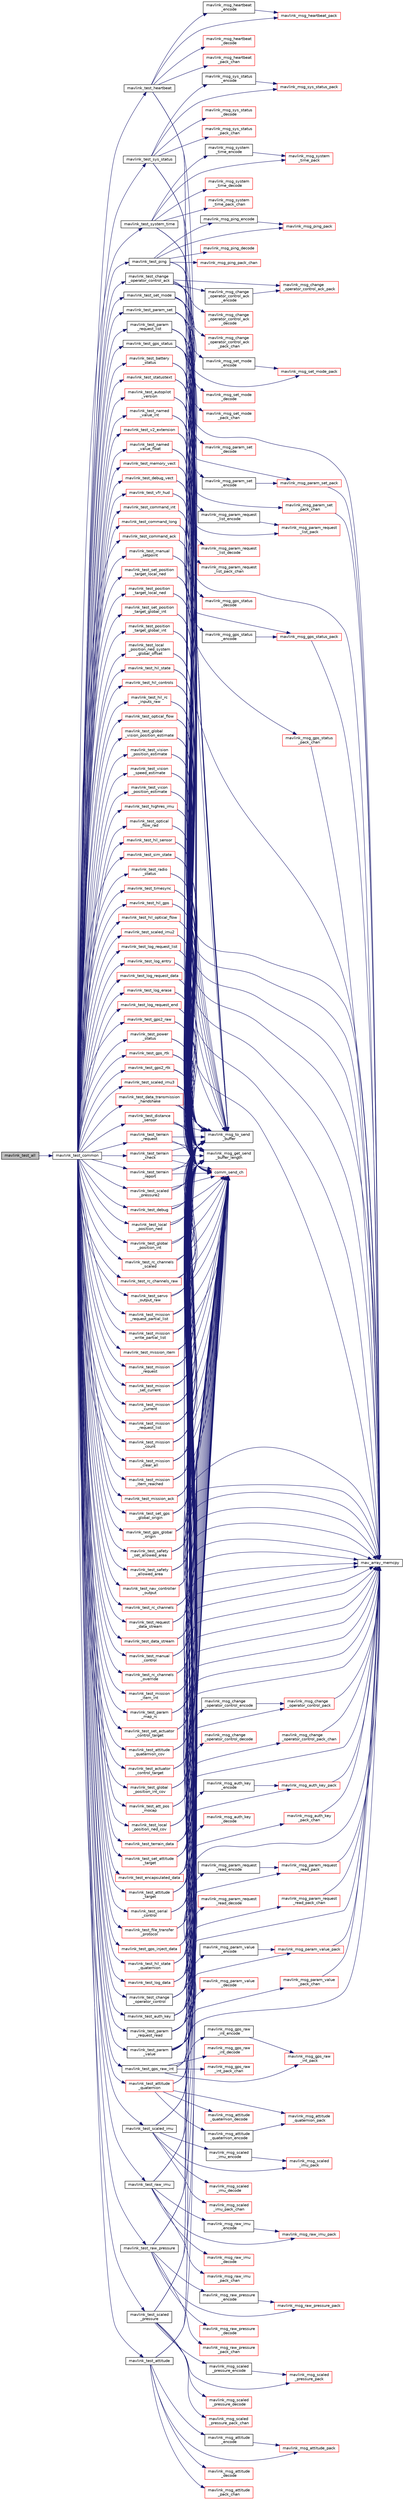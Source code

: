 digraph "mavlink_test_all"
{
 // INTERACTIVE_SVG=YES
  edge [fontname="Helvetica",fontsize="10",labelfontname="Helvetica",labelfontsize="10"];
  node [fontname="Helvetica",fontsize="10",shape=record];
  rankdir="LR";
  Node1 [label="mavlink_test_all",height=0.2,width=0.4,color="black", fillcolor="grey75", style="filled" fontcolor="black"];
  Node1 -> Node2 [color="midnightblue",fontsize="10",style="solid",fontname="Helvetica"];
  Node2 [label="mavlink_test_common",height=0.2,width=0.4,color="black", fillcolor="white", style="filled",URL="$v1_80_2common_2testsuite_8h.html#af349432601ac003d2c80a69c100c70a4"];
  Node2 -> Node3 [color="midnightblue",fontsize="10",style="solid",fontname="Helvetica"];
  Node3 [label="mavlink_test_heartbeat",height=0.2,width=0.4,color="black", fillcolor="white", style="filled",URL="$v1_80_2common_2testsuite_8h.html#a62f55641a3e31921cfd59080e744a01b"];
  Node3 -> Node4 [color="midnightblue",fontsize="10",style="solid",fontname="Helvetica"];
  Node4 [label="mavlink_msg_heartbeat\l_encode",height=0.2,width=0.4,color="black", fillcolor="white", style="filled",URL="$v0_89_2common_2mavlink__msg__heartbeat_8h.html#abddf6bdff88bf39decff87e5b4ee45e0",tooltip="Encode a heartbeat struct into a message. "];
  Node4 -> Node5 [color="midnightblue",fontsize="10",style="solid",fontname="Helvetica"];
  Node5 [label="mavlink_msg_heartbeat_pack",height=0.2,width=0.4,color="red", fillcolor="white", style="filled",URL="$v0_89_2common_2mavlink__msg__heartbeat_8h.html#a14210c500786f61f95e068f63879b01e",tooltip="Pack a heartbeat message. "];
  Node3 -> Node6 [color="midnightblue",fontsize="10",style="solid",fontname="Helvetica"];
  Node6 [label="mavlink_msg_heartbeat\l_decode",height=0.2,width=0.4,color="red", fillcolor="white", style="filled",URL="$v0_89_2common_2mavlink__msg__heartbeat_8h.html#a597b3a2ed8a0df9c414b0f8ad5b196de",tooltip="Decode a heartbeat message into a struct. "];
  Node3 -> Node5 [color="midnightblue",fontsize="10",style="solid",fontname="Helvetica"];
  Node3 -> Node7 [color="midnightblue",fontsize="10",style="solid",fontname="Helvetica"];
  Node7 [label="mavlink_msg_heartbeat\l_pack_chan",height=0.2,width=0.4,color="red", fillcolor="white", style="filled",URL="$v0_89_2common_2mavlink__msg__heartbeat_8h.html#a20621f9555594a034859d967af150ec1",tooltip="Pack a heartbeat message on a channel. "];
  Node3 -> Node8 [color="midnightblue",fontsize="10",style="solid",fontname="Helvetica"];
  Node8 [label="mavlink_msg_to_send\l_buffer",height=0.2,width=0.4,color="black", fillcolor="white", style="filled",URL="$v0_89_2mavlink__helpers_8h.html#afea0a9befa84822fd62c2899ea0d849e",tooltip="Pack a message to send it over a serial byte stream. "];
  Node3 -> Node9 [color="midnightblue",fontsize="10",style="solid",fontname="Helvetica"];
  Node9 [label="mavlink_msg_get_send\l_buffer_length",height=0.2,width=0.4,color="black", fillcolor="white", style="filled",URL="$v0_89_2protocol_8h.html#aa86c08f27aabb7a2e12a67f189f590c8",tooltip="Get the required buffer size for this message. "];
  Node3 -> Node10 [color="midnightblue",fontsize="10",style="solid",fontname="Helvetica"];
  Node10 [label="comm_send_ch",height=0.2,width=0.4,color="red", fillcolor="white", style="filled",URL="$GCS__MAVLink_8h.html#ab753873a1ee10adedd0ce246311468f8"];
  Node2 -> Node11 [color="midnightblue",fontsize="10",style="solid",fontname="Helvetica"];
  Node11 [label="mavlink_test_sys_status",height=0.2,width=0.4,color="black", fillcolor="white", style="filled",URL="$v1_80_2common_2testsuite_8h.html#aa0ff69401502c34fa7e272fdddc6a82a"];
  Node11 -> Node12 [color="midnightblue",fontsize="10",style="solid",fontname="Helvetica"];
  Node12 [label="mavlink_msg_sys_status\l_encode",height=0.2,width=0.4,color="black", fillcolor="white", style="filled",URL="$v0_89_2common_2mavlink__msg__sys__status_8h.html#a9f1ad4886c9453ae3ff558ddfff7c9c8",tooltip="Encode a sys_status struct into a message. "];
  Node12 -> Node13 [color="midnightblue",fontsize="10",style="solid",fontname="Helvetica"];
  Node13 [label="mavlink_msg_sys_status_pack",height=0.2,width=0.4,color="red", fillcolor="white", style="filled",URL="$v0_89_2common_2mavlink__msg__sys__status_8h.html#ad8c1635d14a8dad78a9bcf60627a2b13",tooltip="Pack a sys_status message. "];
  Node11 -> Node14 [color="midnightblue",fontsize="10",style="solid",fontname="Helvetica"];
  Node14 [label="mavlink_msg_sys_status\l_decode",height=0.2,width=0.4,color="red", fillcolor="white", style="filled",URL="$v0_89_2common_2mavlink__msg__sys__status_8h.html#a4be98a862e69632757cf7f0b9ce29983",tooltip="Decode a sys_status message into a struct. "];
  Node11 -> Node13 [color="midnightblue",fontsize="10",style="solid",fontname="Helvetica"];
  Node11 -> Node15 [color="midnightblue",fontsize="10",style="solid",fontname="Helvetica"];
  Node15 [label="mavlink_msg_sys_status\l_pack_chan",height=0.2,width=0.4,color="red", fillcolor="white", style="filled",URL="$v0_89_2common_2mavlink__msg__sys__status_8h.html#a88bd04dbfb9b5ca4d59e8c2501500f3d",tooltip="Pack a sys_status message on a channel. "];
  Node11 -> Node8 [color="midnightblue",fontsize="10",style="solid",fontname="Helvetica"];
  Node11 -> Node9 [color="midnightblue",fontsize="10",style="solid",fontname="Helvetica"];
  Node11 -> Node10 [color="midnightblue",fontsize="10",style="solid",fontname="Helvetica"];
  Node2 -> Node16 [color="midnightblue",fontsize="10",style="solid",fontname="Helvetica"];
  Node16 [label="mavlink_test_system_time",height=0.2,width=0.4,color="black", fillcolor="white", style="filled",URL="$v1_80_2common_2testsuite_8h.html#af44efd2e6d292d68b7604d5b9db25158"];
  Node16 -> Node17 [color="midnightblue",fontsize="10",style="solid",fontname="Helvetica"];
  Node17 [label="mavlink_msg_system\l_time_encode",height=0.2,width=0.4,color="black", fillcolor="white", style="filled",URL="$v0_89_2common_2mavlink__msg__system__time_8h.html#a3db4dede8f10028d244b851b0b946c7b",tooltip="Encode a system_time struct into a message. "];
  Node17 -> Node18 [color="midnightblue",fontsize="10",style="solid",fontname="Helvetica"];
  Node18 [label="mavlink_msg_system\l_time_pack",height=0.2,width=0.4,color="red", fillcolor="white", style="filled",URL="$v0_89_2common_2mavlink__msg__system__time_8h.html#a4c20b48c9f31dde9a1631bf245f3608e",tooltip="Pack a system_time message. "];
  Node16 -> Node19 [color="midnightblue",fontsize="10",style="solid",fontname="Helvetica"];
  Node19 [label="mavlink_msg_system\l_time_decode",height=0.2,width=0.4,color="red", fillcolor="white", style="filled",URL="$v0_89_2common_2mavlink__msg__system__time_8h.html#aae2fc7f517c259939ceb075b29e72feb",tooltip="Decode a system_time message into a struct. "];
  Node16 -> Node18 [color="midnightblue",fontsize="10",style="solid",fontname="Helvetica"];
  Node16 -> Node20 [color="midnightblue",fontsize="10",style="solid",fontname="Helvetica"];
  Node20 [label="mavlink_msg_system\l_time_pack_chan",height=0.2,width=0.4,color="red", fillcolor="white", style="filled",URL="$v0_89_2common_2mavlink__msg__system__time_8h.html#a0bb5eb9c35598d099babf292edad84aa",tooltip="Pack a system_time message on a channel. "];
  Node16 -> Node8 [color="midnightblue",fontsize="10",style="solid",fontname="Helvetica"];
  Node16 -> Node9 [color="midnightblue",fontsize="10",style="solid",fontname="Helvetica"];
  Node16 -> Node10 [color="midnightblue",fontsize="10",style="solid",fontname="Helvetica"];
  Node2 -> Node21 [color="midnightblue",fontsize="10",style="solid",fontname="Helvetica"];
  Node21 [label="mavlink_test_ping",height=0.2,width=0.4,color="black", fillcolor="white", style="filled",URL="$v1_80_2common_2testsuite_8h.html#a85821d981a3a4b5a2351046a333ba0a8"];
  Node21 -> Node22 [color="midnightblue",fontsize="10",style="solid",fontname="Helvetica"];
  Node22 [label="mavlink_msg_ping_encode",height=0.2,width=0.4,color="black", fillcolor="white", style="filled",URL="$v0_89_2common_2mavlink__msg__ping_8h.html#af8bd0f9da850420a21a0c15e406a02f3",tooltip="Encode a ping struct into a message. "];
  Node22 -> Node23 [color="midnightblue",fontsize="10",style="solid",fontname="Helvetica"];
  Node23 [label="mavlink_msg_ping_pack",height=0.2,width=0.4,color="red", fillcolor="white", style="filled",URL="$v0_89_2common_2mavlink__msg__ping_8h.html#a4e7377b42da6581071c2c72630c94b78",tooltip="Pack a ping message. "];
  Node21 -> Node24 [color="midnightblue",fontsize="10",style="solid",fontname="Helvetica"];
  Node24 [label="mavlink_msg_ping_decode",height=0.2,width=0.4,color="red", fillcolor="white", style="filled",URL="$v0_89_2common_2mavlink__msg__ping_8h.html#adb00250be75a1464a99d3c311111f193",tooltip="Decode a ping message into a struct. "];
  Node21 -> Node23 [color="midnightblue",fontsize="10",style="solid",fontname="Helvetica"];
  Node21 -> Node25 [color="midnightblue",fontsize="10",style="solid",fontname="Helvetica"];
  Node25 [label="mavlink_msg_ping_pack_chan",height=0.2,width=0.4,color="red", fillcolor="white", style="filled",URL="$v0_89_2common_2mavlink__msg__ping_8h.html#a2f1553dd7725ecb2fbd535caf2f918f1",tooltip="Pack a ping message on a channel. "];
  Node21 -> Node8 [color="midnightblue",fontsize="10",style="solid",fontname="Helvetica"];
  Node21 -> Node9 [color="midnightblue",fontsize="10",style="solid",fontname="Helvetica"];
  Node21 -> Node10 [color="midnightblue",fontsize="10",style="solid",fontname="Helvetica"];
  Node2 -> Node26 [color="midnightblue",fontsize="10",style="solid",fontname="Helvetica"];
  Node26 [label="mavlink_test_change\l_operator_control",height=0.2,width=0.4,color="black", fillcolor="white", style="filled",URL="$v1_80_2common_2testsuite_8h.html#ac5ff28d1a5ffde95310ac87a5db08312"];
  Node26 -> Node27 [color="midnightblue",fontsize="10",style="solid",fontname="Helvetica"];
  Node27 [label="mav_array_memcpy",height=0.2,width=0.4,color="black", fillcolor="white", style="filled",URL="$v0_89_2protocol_8h.html#a4486c3d5854cac1cb6a0fb1cc5ba570c"];
  Node26 -> Node28 [color="midnightblue",fontsize="10",style="solid",fontname="Helvetica"];
  Node28 [label="mavlink_msg_change\l_operator_control_encode",height=0.2,width=0.4,color="black", fillcolor="white", style="filled",URL="$v0_89_2common_2mavlink__msg__change__operator__control_8h.html#aabae5cde75540c7e00eeb4188322bb98",tooltip="Encode a change_operator_control struct into a message. "];
  Node28 -> Node29 [color="midnightblue",fontsize="10",style="solid",fontname="Helvetica"];
  Node29 [label="mavlink_msg_change\l_operator_control_pack",height=0.2,width=0.4,color="red", fillcolor="white", style="filled",URL="$v0_89_2common_2mavlink__msg__change__operator__control_8h.html#acd647d41f415e291aee5d095df74eee3",tooltip="Pack a change_operator_control message. "];
  Node29 -> Node27 [color="midnightblue",fontsize="10",style="solid",fontname="Helvetica"];
  Node26 -> Node30 [color="midnightblue",fontsize="10",style="solid",fontname="Helvetica"];
  Node30 [label="mavlink_msg_change\l_operator_control_decode",height=0.2,width=0.4,color="red", fillcolor="white", style="filled",URL="$v0_89_2common_2mavlink__msg__change__operator__control_8h.html#a809b6cbdee75f5901cd1487e751059e9",tooltip="Decode a change_operator_control message into a struct. "];
  Node26 -> Node29 [color="midnightblue",fontsize="10",style="solid",fontname="Helvetica"];
  Node26 -> Node31 [color="midnightblue",fontsize="10",style="solid",fontname="Helvetica"];
  Node31 [label="mavlink_msg_change\l_operator_control_pack_chan",height=0.2,width=0.4,color="red", fillcolor="white", style="filled",URL="$v0_89_2common_2mavlink__msg__change__operator__control_8h.html#ab67baa0d3bc6c24f7e0caa09cd18f174",tooltip="Pack a change_operator_control message on a channel. "];
  Node31 -> Node27 [color="midnightblue",fontsize="10",style="solid",fontname="Helvetica"];
  Node26 -> Node8 [color="midnightblue",fontsize="10",style="solid",fontname="Helvetica"];
  Node26 -> Node9 [color="midnightblue",fontsize="10",style="solid",fontname="Helvetica"];
  Node26 -> Node10 [color="midnightblue",fontsize="10",style="solid",fontname="Helvetica"];
  Node2 -> Node32 [color="midnightblue",fontsize="10",style="solid",fontname="Helvetica"];
  Node32 [label="mavlink_test_change\l_operator_control_ack",height=0.2,width=0.4,color="black", fillcolor="white", style="filled",URL="$v1_80_2common_2testsuite_8h.html#af24de5805833fa4cbdba2a340aae52f0"];
  Node32 -> Node33 [color="midnightblue",fontsize="10",style="solid",fontname="Helvetica"];
  Node33 [label="mavlink_msg_change\l_operator_control_ack\l_encode",height=0.2,width=0.4,color="black", fillcolor="white", style="filled",URL="$v0_89_2common_2mavlink__msg__change__operator__control__ack_8h.html#a0b0b984d5ea82383f52471579fb19577",tooltip="Encode a change_operator_control_ack struct into a message. "];
  Node33 -> Node34 [color="midnightblue",fontsize="10",style="solid",fontname="Helvetica"];
  Node34 [label="mavlink_msg_change\l_operator_control_ack_pack",height=0.2,width=0.4,color="red", fillcolor="white", style="filled",URL="$v0_89_2common_2mavlink__msg__change__operator__control__ack_8h.html#ae908477ae61839ffbd4a6c8d8dbf7eba",tooltip="Pack a change_operator_control_ack message. "];
  Node32 -> Node35 [color="midnightblue",fontsize="10",style="solid",fontname="Helvetica"];
  Node35 [label="mavlink_msg_change\l_operator_control_ack\l_decode",height=0.2,width=0.4,color="red", fillcolor="white", style="filled",URL="$v0_89_2common_2mavlink__msg__change__operator__control__ack_8h.html#a46dc3865ef22db3fe941038192f9b4e9",tooltip="Decode a change_operator_control_ack message into a struct. "];
  Node32 -> Node34 [color="midnightblue",fontsize="10",style="solid",fontname="Helvetica"];
  Node32 -> Node36 [color="midnightblue",fontsize="10",style="solid",fontname="Helvetica"];
  Node36 [label="mavlink_msg_change\l_operator_control_ack\l_pack_chan",height=0.2,width=0.4,color="red", fillcolor="white", style="filled",URL="$v0_89_2common_2mavlink__msg__change__operator__control__ack_8h.html#a3cff410413867eac6b3043e917256b35",tooltip="Pack a change_operator_control_ack message on a channel. "];
  Node32 -> Node8 [color="midnightblue",fontsize="10",style="solid",fontname="Helvetica"];
  Node32 -> Node9 [color="midnightblue",fontsize="10",style="solid",fontname="Helvetica"];
  Node32 -> Node10 [color="midnightblue",fontsize="10",style="solid",fontname="Helvetica"];
  Node2 -> Node37 [color="midnightblue",fontsize="10",style="solid",fontname="Helvetica"];
  Node37 [label="mavlink_test_auth_key",height=0.2,width=0.4,color="black", fillcolor="white", style="filled",URL="$v1_80_2common_2testsuite_8h.html#ac41de322ef84bfa78d7d47669873f708"];
  Node37 -> Node27 [color="midnightblue",fontsize="10",style="solid",fontname="Helvetica"];
  Node37 -> Node38 [color="midnightblue",fontsize="10",style="solid",fontname="Helvetica"];
  Node38 [label="mavlink_msg_auth_key\l_encode",height=0.2,width=0.4,color="black", fillcolor="white", style="filled",URL="$v0_89_2common_2mavlink__msg__auth__key_8h.html#adaf9e1697df71f53ddd3fd70dcecde40",tooltip="Encode a auth_key struct into a message. "];
  Node38 -> Node39 [color="midnightblue",fontsize="10",style="solid",fontname="Helvetica"];
  Node39 [label="mavlink_msg_auth_key_pack",height=0.2,width=0.4,color="red", fillcolor="white", style="filled",URL="$v0_89_2common_2mavlink__msg__auth__key_8h.html#a5eb1b5a9bf0549194b6e2e242bd9f283",tooltip="Pack a auth_key message. "];
  Node39 -> Node27 [color="midnightblue",fontsize="10",style="solid",fontname="Helvetica"];
  Node37 -> Node40 [color="midnightblue",fontsize="10",style="solid",fontname="Helvetica"];
  Node40 [label="mavlink_msg_auth_key\l_decode",height=0.2,width=0.4,color="red", fillcolor="white", style="filled",URL="$v0_89_2common_2mavlink__msg__auth__key_8h.html#a5e45499f645ad089d44024ca36a55577",tooltip="Decode a auth_key message into a struct. "];
  Node37 -> Node39 [color="midnightblue",fontsize="10",style="solid",fontname="Helvetica"];
  Node37 -> Node41 [color="midnightblue",fontsize="10",style="solid",fontname="Helvetica"];
  Node41 [label="mavlink_msg_auth_key\l_pack_chan",height=0.2,width=0.4,color="red", fillcolor="white", style="filled",URL="$v0_89_2common_2mavlink__msg__auth__key_8h.html#a3ddf0f9492331a4aab9ce60f10b10988",tooltip="Pack a auth_key message on a channel. "];
  Node41 -> Node27 [color="midnightblue",fontsize="10",style="solid",fontname="Helvetica"];
  Node37 -> Node8 [color="midnightblue",fontsize="10",style="solid",fontname="Helvetica"];
  Node37 -> Node9 [color="midnightblue",fontsize="10",style="solid",fontname="Helvetica"];
  Node37 -> Node10 [color="midnightblue",fontsize="10",style="solid",fontname="Helvetica"];
  Node2 -> Node42 [color="midnightblue",fontsize="10",style="solid",fontname="Helvetica"];
  Node42 [label="mavlink_test_set_mode",height=0.2,width=0.4,color="black", fillcolor="white", style="filled",URL="$v1_80_2common_2testsuite_8h.html#ab12d026327d342155b2766f62a5e828b"];
  Node42 -> Node43 [color="midnightblue",fontsize="10",style="solid",fontname="Helvetica"];
  Node43 [label="mavlink_msg_set_mode\l_encode",height=0.2,width=0.4,color="black", fillcolor="white", style="filled",URL="$v0_89_2common_2mavlink__msg__set__mode_8h.html#a53a35e8c84c3e42fbebd7fa8039daf7e",tooltip="Encode a set_mode struct into a message. "];
  Node43 -> Node44 [color="midnightblue",fontsize="10",style="solid",fontname="Helvetica"];
  Node44 [label="mavlink_msg_set_mode_pack",height=0.2,width=0.4,color="red", fillcolor="white", style="filled",URL="$v0_89_2common_2mavlink__msg__set__mode_8h.html#a53cd3e9427a92fbab3cbda88909ff557",tooltip="Pack a set_mode message. "];
  Node42 -> Node45 [color="midnightblue",fontsize="10",style="solid",fontname="Helvetica"];
  Node45 [label="mavlink_msg_set_mode\l_decode",height=0.2,width=0.4,color="red", fillcolor="white", style="filled",URL="$v0_89_2common_2mavlink__msg__set__mode_8h.html#a18ffb48ae51f7128753bb91cc7ced9d8",tooltip="Decode a set_mode message into a struct. "];
  Node42 -> Node44 [color="midnightblue",fontsize="10",style="solid",fontname="Helvetica"];
  Node42 -> Node46 [color="midnightblue",fontsize="10",style="solid",fontname="Helvetica"];
  Node46 [label="mavlink_msg_set_mode\l_pack_chan",height=0.2,width=0.4,color="red", fillcolor="white", style="filled",URL="$v0_89_2common_2mavlink__msg__set__mode_8h.html#a2de9c0681f5f187ee9350ef804d56398",tooltip="Pack a set_mode message on a channel. "];
  Node42 -> Node8 [color="midnightblue",fontsize="10",style="solid",fontname="Helvetica"];
  Node42 -> Node9 [color="midnightblue",fontsize="10",style="solid",fontname="Helvetica"];
  Node42 -> Node10 [color="midnightblue",fontsize="10",style="solid",fontname="Helvetica"];
  Node2 -> Node47 [color="midnightblue",fontsize="10",style="solid",fontname="Helvetica"];
  Node47 [label="mavlink_test_param\l_request_read",height=0.2,width=0.4,color="black", fillcolor="white", style="filled",URL="$v1_80_2common_2testsuite_8h.html#a80bddf4292281cd11f5e4f2bd7c95857"];
  Node47 -> Node27 [color="midnightblue",fontsize="10",style="solid",fontname="Helvetica"];
  Node47 -> Node48 [color="midnightblue",fontsize="10",style="solid",fontname="Helvetica"];
  Node48 [label="mavlink_msg_param_request\l_read_encode",height=0.2,width=0.4,color="black", fillcolor="white", style="filled",URL="$v0_89_2common_2mavlink__msg__param__request__read_8h.html#ac0b2f42a21717f799a8c97848ac8f1d2",tooltip="Encode a param_request_read struct into a message. "];
  Node48 -> Node49 [color="midnightblue",fontsize="10",style="solid",fontname="Helvetica"];
  Node49 [label="mavlink_msg_param_request\l_read_pack",height=0.2,width=0.4,color="red", fillcolor="white", style="filled",URL="$v0_89_2common_2mavlink__msg__param__request__read_8h.html#a01377350a6b268c9f6d54703c6d06f24",tooltip="Pack a param_request_read message. "];
  Node49 -> Node27 [color="midnightblue",fontsize="10",style="solid",fontname="Helvetica"];
  Node47 -> Node50 [color="midnightblue",fontsize="10",style="solid",fontname="Helvetica"];
  Node50 [label="mavlink_msg_param_request\l_read_decode",height=0.2,width=0.4,color="red", fillcolor="white", style="filled",URL="$v0_89_2common_2mavlink__msg__param__request__read_8h.html#adbed543173b3f7eded48196adba0cba8",tooltip="Decode a param_request_read message into a struct. "];
  Node47 -> Node49 [color="midnightblue",fontsize="10",style="solid",fontname="Helvetica"];
  Node47 -> Node51 [color="midnightblue",fontsize="10",style="solid",fontname="Helvetica"];
  Node51 [label="mavlink_msg_param_request\l_read_pack_chan",height=0.2,width=0.4,color="red", fillcolor="white", style="filled",URL="$v0_89_2common_2mavlink__msg__param__request__read_8h.html#afc54042641a559ab733a1920a2abdda1",tooltip="Pack a param_request_read message on a channel. "];
  Node51 -> Node27 [color="midnightblue",fontsize="10",style="solid",fontname="Helvetica"];
  Node47 -> Node8 [color="midnightblue",fontsize="10",style="solid",fontname="Helvetica"];
  Node47 -> Node9 [color="midnightblue",fontsize="10",style="solid",fontname="Helvetica"];
  Node47 -> Node10 [color="midnightblue",fontsize="10",style="solid",fontname="Helvetica"];
  Node2 -> Node52 [color="midnightblue",fontsize="10",style="solid",fontname="Helvetica"];
  Node52 [label="mavlink_test_param\l_request_list",height=0.2,width=0.4,color="black", fillcolor="white", style="filled",URL="$v1_80_2common_2testsuite_8h.html#a707e336f5c6244dba46e69313883b253"];
  Node52 -> Node53 [color="midnightblue",fontsize="10",style="solid",fontname="Helvetica"];
  Node53 [label="mavlink_msg_param_request\l_list_encode",height=0.2,width=0.4,color="black", fillcolor="white", style="filled",URL="$v0_89_2common_2mavlink__msg__param__request__list_8h.html#a245e64f551afde6de372e442573f2627",tooltip="Encode a param_request_list struct into a message. "];
  Node53 -> Node54 [color="midnightblue",fontsize="10",style="solid",fontname="Helvetica"];
  Node54 [label="mavlink_msg_param_request\l_list_pack",height=0.2,width=0.4,color="red", fillcolor="white", style="filled",URL="$v0_89_2common_2mavlink__msg__param__request__list_8h.html#a2d58968381147c185ee9e14b07e567be",tooltip="Pack a param_request_list message. "];
  Node52 -> Node55 [color="midnightblue",fontsize="10",style="solid",fontname="Helvetica"];
  Node55 [label="mavlink_msg_param_request\l_list_decode",height=0.2,width=0.4,color="red", fillcolor="white", style="filled",URL="$v0_89_2common_2mavlink__msg__param__request__list_8h.html#a47917a207b97dc1a2db4bddae40e1e6b",tooltip="Decode a param_request_list message into a struct. "];
  Node52 -> Node54 [color="midnightblue",fontsize="10",style="solid",fontname="Helvetica"];
  Node52 -> Node56 [color="midnightblue",fontsize="10",style="solid",fontname="Helvetica"];
  Node56 [label="mavlink_msg_param_request\l_list_pack_chan",height=0.2,width=0.4,color="red", fillcolor="white", style="filled",URL="$v0_89_2common_2mavlink__msg__param__request__list_8h.html#a3c2a27c1f99725868841985efea534bd",tooltip="Pack a param_request_list message on a channel. "];
  Node52 -> Node8 [color="midnightblue",fontsize="10",style="solid",fontname="Helvetica"];
  Node52 -> Node9 [color="midnightblue",fontsize="10",style="solid",fontname="Helvetica"];
  Node52 -> Node10 [color="midnightblue",fontsize="10",style="solid",fontname="Helvetica"];
  Node2 -> Node57 [color="midnightblue",fontsize="10",style="solid",fontname="Helvetica"];
  Node57 [label="mavlink_test_param\l_value",height=0.2,width=0.4,color="black", fillcolor="white", style="filled",URL="$v1_80_2common_2testsuite_8h.html#a21b48d9cd6e6feef3d12b07b20b9575c"];
  Node57 -> Node27 [color="midnightblue",fontsize="10",style="solid",fontname="Helvetica"];
  Node57 -> Node58 [color="midnightblue",fontsize="10",style="solid",fontname="Helvetica"];
  Node58 [label="mavlink_msg_param_value\l_encode",height=0.2,width=0.4,color="black", fillcolor="white", style="filled",URL="$v0_89_2common_2mavlink__msg__param__value_8h.html#aca4808242d70b70927121997f6b6f736",tooltip="Encode a param_value struct into a message. "];
  Node58 -> Node59 [color="midnightblue",fontsize="10",style="solid",fontname="Helvetica"];
  Node59 [label="mavlink_msg_param_value_pack",height=0.2,width=0.4,color="red", fillcolor="white", style="filled",URL="$v0_89_2common_2mavlink__msg__param__value_8h.html#acbef1ec07e2eb3bff44623a1c800863e",tooltip="Pack a param_value message. "];
  Node59 -> Node27 [color="midnightblue",fontsize="10",style="solid",fontname="Helvetica"];
  Node57 -> Node60 [color="midnightblue",fontsize="10",style="solid",fontname="Helvetica"];
  Node60 [label="mavlink_msg_param_value\l_decode",height=0.2,width=0.4,color="red", fillcolor="white", style="filled",URL="$v0_89_2common_2mavlink__msg__param__value_8h.html#aeaaec6eaeed8b6430bd1742266c0a96f",tooltip="Decode a param_value message into a struct. "];
  Node57 -> Node59 [color="midnightblue",fontsize="10",style="solid",fontname="Helvetica"];
  Node57 -> Node61 [color="midnightblue",fontsize="10",style="solid",fontname="Helvetica"];
  Node61 [label="mavlink_msg_param_value\l_pack_chan",height=0.2,width=0.4,color="red", fillcolor="white", style="filled",URL="$v0_89_2common_2mavlink__msg__param__value_8h.html#a392b1e2f329b22ffb1ebf291242502fc",tooltip="Pack a param_value message on a channel. "];
  Node61 -> Node27 [color="midnightblue",fontsize="10",style="solid",fontname="Helvetica"];
  Node57 -> Node8 [color="midnightblue",fontsize="10",style="solid",fontname="Helvetica"];
  Node57 -> Node9 [color="midnightblue",fontsize="10",style="solid",fontname="Helvetica"];
  Node57 -> Node10 [color="midnightblue",fontsize="10",style="solid",fontname="Helvetica"];
  Node2 -> Node62 [color="midnightblue",fontsize="10",style="solid",fontname="Helvetica"];
  Node62 [label="mavlink_test_param_set",height=0.2,width=0.4,color="black", fillcolor="white", style="filled",URL="$v1_80_2common_2testsuite_8h.html#a69acd76734c32b19dca35fefc0d48b30"];
  Node62 -> Node27 [color="midnightblue",fontsize="10",style="solid",fontname="Helvetica"];
  Node62 -> Node63 [color="midnightblue",fontsize="10",style="solid",fontname="Helvetica"];
  Node63 [label="mavlink_msg_param_set\l_encode",height=0.2,width=0.4,color="black", fillcolor="white", style="filled",URL="$v0_89_2common_2mavlink__msg__param__set_8h.html#a553fb14e789ebb6e2f31a477655f2201",tooltip="Encode a param_set struct into a message. "];
  Node63 -> Node64 [color="midnightblue",fontsize="10",style="solid",fontname="Helvetica"];
  Node64 [label="mavlink_msg_param_set_pack",height=0.2,width=0.4,color="red", fillcolor="white", style="filled",URL="$v0_89_2common_2mavlink__msg__param__set_8h.html#ac07002dbcae6dab4a17018b30a69fe19",tooltip="Pack a param_set message. "];
  Node64 -> Node27 [color="midnightblue",fontsize="10",style="solid",fontname="Helvetica"];
  Node62 -> Node65 [color="midnightblue",fontsize="10",style="solid",fontname="Helvetica"];
  Node65 [label="mavlink_msg_param_set\l_decode",height=0.2,width=0.4,color="red", fillcolor="white", style="filled",URL="$v0_89_2common_2mavlink__msg__param__set_8h.html#ab28789bc910822f30299f3ab9a2dd2ca",tooltip="Decode a param_set message into a struct. "];
  Node62 -> Node64 [color="midnightblue",fontsize="10",style="solid",fontname="Helvetica"];
  Node62 -> Node66 [color="midnightblue",fontsize="10",style="solid",fontname="Helvetica"];
  Node66 [label="mavlink_msg_param_set\l_pack_chan",height=0.2,width=0.4,color="red", fillcolor="white", style="filled",URL="$v0_89_2common_2mavlink__msg__param__set_8h.html#a9b885147b54932297f137b51ac607da4",tooltip="Pack a param_set message on a channel. "];
  Node66 -> Node27 [color="midnightblue",fontsize="10",style="solid",fontname="Helvetica"];
  Node62 -> Node8 [color="midnightblue",fontsize="10",style="solid",fontname="Helvetica"];
  Node62 -> Node9 [color="midnightblue",fontsize="10",style="solid",fontname="Helvetica"];
  Node62 -> Node10 [color="midnightblue",fontsize="10",style="solid",fontname="Helvetica"];
  Node2 -> Node67 [color="midnightblue",fontsize="10",style="solid",fontname="Helvetica"];
  Node67 [label="mavlink_test_gps_raw_int",height=0.2,width=0.4,color="black", fillcolor="white", style="filled",URL="$v1_80_2common_2testsuite_8h.html#a1608ac13be0bbc2588ca387f5a4e7348"];
  Node67 -> Node68 [color="midnightblue",fontsize="10",style="solid",fontname="Helvetica"];
  Node68 [label="mavlink_msg_gps_raw\l_int_encode",height=0.2,width=0.4,color="black", fillcolor="white", style="filled",URL="$v0_89_2common_2mavlink__msg__gps__raw__int_8h.html#a2fed85d0fb9177d68d5369012e4bd8e1",tooltip="Encode a gps_raw_int struct into a message. "];
  Node68 -> Node69 [color="midnightblue",fontsize="10",style="solid",fontname="Helvetica"];
  Node69 [label="mavlink_msg_gps_raw\l_int_pack",height=0.2,width=0.4,color="red", fillcolor="white", style="filled",URL="$v0_89_2common_2mavlink__msg__gps__raw__int_8h.html#a6e2462eee3e20ac5e0f29cae024c41c5",tooltip="Pack a gps_raw_int message. "];
  Node67 -> Node70 [color="midnightblue",fontsize="10",style="solid",fontname="Helvetica"];
  Node70 [label="mavlink_msg_gps_raw\l_int_decode",height=0.2,width=0.4,color="red", fillcolor="white", style="filled",URL="$v0_89_2common_2mavlink__msg__gps__raw__int_8h.html#a0e714bd170ef80a643a3c3c4cf6cbe67",tooltip="Decode a gps_raw_int message into a struct. "];
  Node67 -> Node69 [color="midnightblue",fontsize="10",style="solid",fontname="Helvetica"];
  Node67 -> Node71 [color="midnightblue",fontsize="10",style="solid",fontname="Helvetica"];
  Node71 [label="mavlink_msg_gps_raw\l_int_pack_chan",height=0.2,width=0.4,color="red", fillcolor="white", style="filled",URL="$v0_89_2common_2mavlink__msg__gps__raw__int_8h.html#a8a6517d934e7bcd2cbe0f9c8abf07c37",tooltip="Pack a gps_raw_int message on a channel. "];
  Node67 -> Node8 [color="midnightblue",fontsize="10",style="solid",fontname="Helvetica"];
  Node67 -> Node9 [color="midnightblue",fontsize="10",style="solid",fontname="Helvetica"];
  Node67 -> Node10 [color="midnightblue",fontsize="10",style="solid",fontname="Helvetica"];
  Node2 -> Node72 [color="midnightblue",fontsize="10",style="solid",fontname="Helvetica"];
  Node72 [label="mavlink_test_gps_status",height=0.2,width=0.4,color="black", fillcolor="white", style="filled",URL="$v1_80_2common_2testsuite_8h.html#ac28882e77f7f950bff367d0655004a25"];
  Node72 -> Node27 [color="midnightblue",fontsize="10",style="solid",fontname="Helvetica"];
  Node72 -> Node73 [color="midnightblue",fontsize="10",style="solid",fontname="Helvetica"];
  Node73 [label="mavlink_msg_gps_status\l_encode",height=0.2,width=0.4,color="black", fillcolor="white", style="filled",URL="$v0_89_2common_2mavlink__msg__gps__status_8h.html#a7f2ac0f3bc21db0d8f79f475721d08d2",tooltip="Encode a gps_status struct into a message. "];
  Node73 -> Node74 [color="midnightblue",fontsize="10",style="solid",fontname="Helvetica"];
  Node74 [label="mavlink_msg_gps_status_pack",height=0.2,width=0.4,color="red", fillcolor="white", style="filled",URL="$v0_89_2common_2mavlink__msg__gps__status_8h.html#af06eb8afabaac8745416e6ac393b8dc0",tooltip="Pack a gps_status message. "];
  Node74 -> Node27 [color="midnightblue",fontsize="10",style="solid",fontname="Helvetica"];
  Node72 -> Node75 [color="midnightblue",fontsize="10",style="solid",fontname="Helvetica"];
  Node75 [label="mavlink_msg_gps_status\l_decode",height=0.2,width=0.4,color="red", fillcolor="white", style="filled",URL="$v0_89_2common_2mavlink__msg__gps__status_8h.html#a25fb7dbe61f4b8374ae6a06d91efdb2c",tooltip="Decode a gps_status message into a struct. "];
  Node72 -> Node74 [color="midnightblue",fontsize="10",style="solid",fontname="Helvetica"];
  Node72 -> Node76 [color="midnightblue",fontsize="10",style="solid",fontname="Helvetica"];
  Node76 [label="mavlink_msg_gps_status\l_pack_chan",height=0.2,width=0.4,color="red", fillcolor="white", style="filled",URL="$v0_89_2common_2mavlink__msg__gps__status_8h.html#a71e50e42e9217c6ad5cbe64a235c9c34",tooltip="Pack a gps_status message on a channel. "];
  Node76 -> Node27 [color="midnightblue",fontsize="10",style="solid",fontname="Helvetica"];
  Node72 -> Node8 [color="midnightblue",fontsize="10",style="solid",fontname="Helvetica"];
  Node72 -> Node9 [color="midnightblue",fontsize="10",style="solid",fontname="Helvetica"];
  Node72 -> Node10 [color="midnightblue",fontsize="10",style="solid",fontname="Helvetica"];
  Node2 -> Node77 [color="midnightblue",fontsize="10",style="solid",fontname="Helvetica"];
  Node77 [label="mavlink_test_scaled_imu",height=0.2,width=0.4,color="black", fillcolor="white", style="filled",URL="$v1_80_2common_2testsuite_8h.html#a453555e642df70acb2f083c842845083"];
  Node77 -> Node78 [color="midnightblue",fontsize="10",style="solid",fontname="Helvetica"];
  Node78 [label="mavlink_msg_scaled\l_imu_encode",height=0.2,width=0.4,color="black", fillcolor="white", style="filled",URL="$v0_89_2common_2mavlink__msg__scaled__imu_8h.html#a2a774dba2eab4b8270b8419be4946529",tooltip="Encode a scaled_imu struct into a message. "];
  Node78 -> Node79 [color="midnightblue",fontsize="10",style="solid",fontname="Helvetica"];
  Node79 [label="mavlink_msg_scaled\l_imu_pack",height=0.2,width=0.4,color="red", fillcolor="white", style="filled",URL="$v0_89_2common_2mavlink__msg__scaled__imu_8h.html#add91d69ca2f2cd1ec700dd6bfc744c2b",tooltip="Pack a scaled_imu message. "];
  Node77 -> Node80 [color="midnightblue",fontsize="10",style="solid",fontname="Helvetica"];
  Node80 [label="mavlink_msg_scaled\l_imu_decode",height=0.2,width=0.4,color="red", fillcolor="white", style="filled",URL="$v0_89_2common_2mavlink__msg__scaled__imu_8h.html#a9e291fc59f636f840a120ea841ea6a88",tooltip="Decode a scaled_imu message into a struct. "];
  Node77 -> Node79 [color="midnightblue",fontsize="10",style="solid",fontname="Helvetica"];
  Node77 -> Node81 [color="midnightblue",fontsize="10",style="solid",fontname="Helvetica"];
  Node81 [label="mavlink_msg_scaled\l_imu_pack_chan",height=0.2,width=0.4,color="red", fillcolor="white", style="filled",URL="$v0_89_2common_2mavlink__msg__scaled__imu_8h.html#a0fc1577816905df836a81e2daa82803c",tooltip="Pack a scaled_imu message on a channel. "];
  Node77 -> Node8 [color="midnightblue",fontsize="10",style="solid",fontname="Helvetica"];
  Node77 -> Node9 [color="midnightblue",fontsize="10",style="solid",fontname="Helvetica"];
  Node77 -> Node10 [color="midnightblue",fontsize="10",style="solid",fontname="Helvetica"];
  Node2 -> Node82 [color="midnightblue",fontsize="10",style="solid",fontname="Helvetica"];
  Node82 [label="mavlink_test_raw_imu",height=0.2,width=0.4,color="black", fillcolor="white", style="filled",URL="$v1_80_2common_2testsuite_8h.html#a7662ec4db2bdf68efba2e846dcb6fb78"];
  Node82 -> Node83 [color="midnightblue",fontsize="10",style="solid",fontname="Helvetica"];
  Node83 [label="mavlink_msg_raw_imu\l_encode",height=0.2,width=0.4,color="black", fillcolor="white", style="filled",URL="$v0_89_2common_2mavlink__msg__raw__imu_8h.html#ae6ef3ec842543a89e6b9275fdd3fe125",tooltip="Encode a raw_imu struct into a message. "];
  Node83 -> Node84 [color="midnightblue",fontsize="10",style="solid",fontname="Helvetica"];
  Node84 [label="mavlink_msg_raw_imu_pack",height=0.2,width=0.4,color="red", fillcolor="white", style="filled",URL="$v0_89_2common_2mavlink__msg__raw__imu_8h.html#acd0e68e0e3b36a832feadb8d9bbb0ae9",tooltip="Pack a raw_imu message. "];
  Node82 -> Node85 [color="midnightblue",fontsize="10",style="solid",fontname="Helvetica"];
  Node85 [label="mavlink_msg_raw_imu\l_decode",height=0.2,width=0.4,color="red", fillcolor="white", style="filled",URL="$v0_89_2common_2mavlink__msg__raw__imu_8h.html#aaa72d88a65a17940ea8b7a480ea6cca0",tooltip="Decode a raw_imu message into a struct. "];
  Node82 -> Node84 [color="midnightblue",fontsize="10",style="solid",fontname="Helvetica"];
  Node82 -> Node86 [color="midnightblue",fontsize="10",style="solid",fontname="Helvetica"];
  Node86 [label="mavlink_msg_raw_imu\l_pack_chan",height=0.2,width=0.4,color="red", fillcolor="white", style="filled",URL="$v0_89_2common_2mavlink__msg__raw__imu_8h.html#adc060429de5a28ee6eab0fc7cf5106fb",tooltip="Pack a raw_imu message on a channel. "];
  Node82 -> Node8 [color="midnightblue",fontsize="10",style="solid",fontname="Helvetica"];
  Node82 -> Node9 [color="midnightblue",fontsize="10",style="solid",fontname="Helvetica"];
  Node82 -> Node10 [color="midnightblue",fontsize="10",style="solid",fontname="Helvetica"];
  Node2 -> Node87 [color="midnightblue",fontsize="10",style="solid",fontname="Helvetica"];
  Node87 [label="mavlink_test_raw_pressure",height=0.2,width=0.4,color="black", fillcolor="white", style="filled",URL="$v1_80_2common_2testsuite_8h.html#a2a7f6eda0d3dc054a66cd47ac2f8fafd"];
  Node87 -> Node88 [color="midnightblue",fontsize="10",style="solid",fontname="Helvetica"];
  Node88 [label="mavlink_msg_raw_pressure\l_encode",height=0.2,width=0.4,color="black", fillcolor="white", style="filled",URL="$v0_89_2common_2mavlink__msg__raw__pressure_8h.html#ad447cc402318540ef3aa7e1be85abda2",tooltip="Encode a raw_pressure struct into a message. "];
  Node88 -> Node89 [color="midnightblue",fontsize="10",style="solid",fontname="Helvetica"];
  Node89 [label="mavlink_msg_raw_pressure_pack",height=0.2,width=0.4,color="red", fillcolor="white", style="filled",URL="$v0_89_2common_2mavlink__msg__raw__pressure_8h.html#a4ba7dd217a2ed0d6f5aea98b0cb6f215",tooltip="Pack a raw_pressure message. "];
  Node87 -> Node90 [color="midnightblue",fontsize="10",style="solid",fontname="Helvetica"];
  Node90 [label="mavlink_msg_raw_pressure\l_decode",height=0.2,width=0.4,color="red", fillcolor="white", style="filled",URL="$v0_89_2common_2mavlink__msg__raw__pressure_8h.html#ac2df6764db1a64eefec291465554b51c",tooltip="Decode a raw_pressure message into a struct. "];
  Node87 -> Node89 [color="midnightblue",fontsize="10",style="solid",fontname="Helvetica"];
  Node87 -> Node91 [color="midnightblue",fontsize="10",style="solid",fontname="Helvetica"];
  Node91 [label="mavlink_msg_raw_pressure\l_pack_chan",height=0.2,width=0.4,color="red", fillcolor="white", style="filled",URL="$v0_89_2common_2mavlink__msg__raw__pressure_8h.html#a14f4972fe22b8cfd3cebebb01dff0ce1",tooltip="Pack a raw_pressure message on a channel. "];
  Node87 -> Node8 [color="midnightblue",fontsize="10",style="solid",fontname="Helvetica"];
  Node87 -> Node9 [color="midnightblue",fontsize="10",style="solid",fontname="Helvetica"];
  Node87 -> Node10 [color="midnightblue",fontsize="10",style="solid",fontname="Helvetica"];
  Node2 -> Node92 [color="midnightblue",fontsize="10",style="solid",fontname="Helvetica"];
  Node92 [label="mavlink_test_scaled\l_pressure",height=0.2,width=0.4,color="black", fillcolor="white", style="filled",URL="$v1_80_2common_2testsuite_8h.html#a1e22d40d8c8289d098372416dc22aed0"];
  Node92 -> Node93 [color="midnightblue",fontsize="10",style="solid",fontname="Helvetica"];
  Node93 [label="mavlink_msg_scaled\l_pressure_encode",height=0.2,width=0.4,color="black", fillcolor="white", style="filled",URL="$v0_89_2common_2mavlink__msg__scaled__pressure_8h.html#a419fc84dedc403fb53ad1c544b0f76c5",tooltip="Encode a scaled_pressure struct into a message. "];
  Node93 -> Node94 [color="midnightblue",fontsize="10",style="solid",fontname="Helvetica"];
  Node94 [label="mavlink_msg_scaled\l_pressure_pack",height=0.2,width=0.4,color="red", fillcolor="white", style="filled",URL="$v0_89_2common_2mavlink__msg__scaled__pressure_8h.html#a848a22ca0894a1d02d78187c25104c27",tooltip="Pack a scaled_pressure message. "];
  Node92 -> Node95 [color="midnightblue",fontsize="10",style="solid",fontname="Helvetica"];
  Node95 [label="mavlink_msg_scaled\l_pressure_decode",height=0.2,width=0.4,color="red", fillcolor="white", style="filled",URL="$v0_89_2common_2mavlink__msg__scaled__pressure_8h.html#ac429343d80a03ce6d721f8525c6d1aad",tooltip="Decode a scaled_pressure message into a struct. "];
  Node92 -> Node94 [color="midnightblue",fontsize="10",style="solid",fontname="Helvetica"];
  Node92 -> Node96 [color="midnightblue",fontsize="10",style="solid",fontname="Helvetica"];
  Node96 [label="mavlink_msg_scaled\l_pressure_pack_chan",height=0.2,width=0.4,color="red", fillcolor="white", style="filled",URL="$v0_89_2common_2mavlink__msg__scaled__pressure_8h.html#acf06e4deffe905725d83f5a6f35ed85c",tooltip="Pack a scaled_pressure message on a channel. "];
  Node92 -> Node8 [color="midnightblue",fontsize="10",style="solid",fontname="Helvetica"];
  Node92 -> Node9 [color="midnightblue",fontsize="10",style="solid",fontname="Helvetica"];
  Node92 -> Node10 [color="midnightblue",fontsize="10",style="solid",fontname="Helvetica"];
  Node2 -> Node97 [color="midnightblue",fontsize="10",style="solid",fontname="Helvetica"];
  Node97 [label="mavlink_test_attitude",height=0.2,width=0.4,color="black", fillcolor="white", style="filled",URL="$v1_80_2common_2testsuite_8h.html#a738d98fbb37fa1dbf165f62d4d096b77"];
  Node97 -> Node98 [color="midnightblue",fontsize="10",style="solid",fontname="Helvetica"];
  Node98 [label="mavlink_msg_attitude\l_encode",height=0.2,width=0.4,color="black", fillcolor="white", style="filled",URL="$v0_89_2common_2mavlink__msg__attitude_8h.html#ac4c7efca3e3cdd8ca93f7a27802310a1",tooltip="Encode a attitude struct into a message. "];
  Node98 -> Node99 [color="midnightblue",fontsize="10",style="solid",fontname="Helvetica"];
  Node99 [label="mavlink_msg_attitude_pack",height=0.2,width=0.4,color="red", fillcolor="white", style="filled",URL="$v0_89_2common_2mavlink__msg__attitude_8h.html#a50c5a9bff877bc300eb52e607e29fed7",tooltip="Pack a attitude message. "];
  Node97 -> Node100 [color="midnightblue",fontsize="10",style="solid",fontname="Helvetica"];
  Node100 [label="mavlink_msg_attitude\l_decode",height=0.2,width=0.4,color="red", fillcolor="white", style="filled",URL="$v0_89_2common_2mavlink__msg__attitude_8h.html#aea9ac9866c5c81d5825d6eccecb9a9be",tooltip="Decode a attitude message into a struct. "];
  Node97 -> Node99 [color="midnightblue",fontsize="10",style="solid",fontname="Helvetica"];
  Node97 -> Node101 [color="midnightblue",fontsize="10",style="solid",fontname="Helvetica"];
  Node101 [label="mavlink_msg_attitude\l_pack_chan",height=0.2,width=0.4,color="red", fillcolor="white", style="filled",URL="$v0_89_2common_2mavlink__msg__attitude_8h.html#a618ec144aa502d1ee54e57f95497f15d",tooltip="Pack a attitude message on a channel. "];
  Node97 -> Node8 [color="midnightblue",fontsize="10",style="solid",fontname="Helvetica"];
  Node97 -> Node9 [color="midnightblue",fontsize="10",style="solid",fontname="Helvetica"];
  Node97 -> Node10 [color="midnightblue",fontsize="10",style="solid",fontname="Helvetica"];
  Node2 -> Node102 [color="midnightblue",fontsize="10",style="solid",fontname="Helvetica"];
  Node102 [label="mavlink_test_attitude\l_quaternion",height=0.2,width=0.4,color="red", fillcolor="white", style="filled",URL="$v1_80_2common_2testsuite_8h.html#a76dd8b4da237ec80739825caa7d50845"];
  Node102 -> Node103 [color="midnightblue",fontsize="10",style="solid",fontname="Helvetica"];
  Node103 [label="mavlink_msg_attitude\l_quaternion_encode",height=0.2,width=0.4,color="black", fillcolor="white", style="filled",URL="$mavlink__msg__attitude__quaternion_8h.html#adfcfe4594d7fc77ffea003fecb92ce25",tooltip="Encode a attitude_quaternion struct. "];
  Node103 -> Node104 [color="midnightblue",fontsize="10",style="solid",fontname="Helvetica"];
  Node104 [label="mavlink_msg_attitude\l_quaternion_pack",height=0.2,width=0.4,color="red", fillcolor="white", style="filled",URL="$mavlink__msg__attitude__quaternion_8h.html#a1cb29b75b97d3f63b0727701284b1c62",tooltip="Pack a attitude_quaternion message. "];
  Node102 -> Node105 [color="midnightblue",fontsize="10",style="solid",fontname="Helvetica"];
  Node105 [label="mavlink_msg_attitude\l_quaternion_decode",height=0.2,width=0.4,color="red", fillcolor="white", style="filled",URL="$mavlink__msg__attitude__quaternion_8h.html#a36343235c9c134808c36f39218ff3c10",tooltip="Decode a attitude_quaternion message into a struct. "];
  Node102 -> Node104 [color="midnightblue",fontsize="10",style="solid",fontname="Helvetica"];
  Node102 -> Node8 [color="midnightblue",fontsize="10",style="solid",fontname="Helvetica"];
  Node102 -> Node9 [color="midnightblue",fontsize="10",style="solid",fontname="Helvetica"];
  Node102 -> Node10 [color="midnightblue",fontsize="10",style="solid",fontname="Helvetica"];
  Node2 -> Node106 [color="midnightblue",fontsize="10",style="solid",fontname="Helvetica"];
  Node106 [label="mavlink_test_local\l_position_ned",height=0.2,width=0.4,color="red", fillcolor="white", style="filled",URL="$v1_80_2common_2testsuite_8h.html#a5ee94a3c12bcc40faa9fb98b3f4d605f"];
  Node106 -> Node8 [color="midnightblue",fontsize="10",style="solid",fontname="Helvetica"];
  Node106 -> Node9 [color="midnightblue",fontsize="10",style="solid",fontname="Helvetica"];
  Node106 -> Node10 [color="midnightblue",fontsize="10",style="solid",fontname="Helvetica"];
  Node2 -> Node107 [color="midnightblue",fontsize="10",style="solid",fontname="Helvetica"];
  Node107 [label="mavlink_test_global\l_position_int",height=0.2,width=0.4,color="red", fillcolor="white", style="filled",URL="$v1_80_2common_2testsuite_8h.html#abb519c2fd59639148477af83ab7da2ec"];
  Node107 -> Node8 [color="midnightblue",fontsize="10",style="solid",fontname="Helvetica"];
  Node107 -> Node9 [color="midnightblue",fontsize="10",style="solid",fontname="Helvetica"];
  Node107 -> Node10 [color="midnightblue",fontsize="10",style="solid",fontname="Helvetica"];
  Node2 -> Node108 [color="midnightblue",fontsize="10",style="solid",fontname="Helvetica"];
  Node108 [label="mavlink_test_rc_channels\l_scaled",height=0.2,width=0.4,color="red", fillcolor="white", style="filled",URL="$v1_80_2common_2testsuite_8h.html#aa277f7ded5a433ae2a543ce237154a23"];
  Node108 -> Node8 [color="midnightblue",fontsize="10",style="solid",fontname="Helvetica"];
  Node108 -> Node9 [color="midnightblue",fontsize="10",style="solid",fontname="Helvetica"];
  Node108 -> Node10 [color="midnightblue",fontsize="10",style="solid",fontname="Helvetica"];
  Node2 -> Node109 [color="midnightblue",fontsize="10",style="solid",fontname="Helvetica"];
  Node109 [label="mavlink_test_rc_channels_raw",height=0.2,width=0.4,color="red", fillcolor="white", style="filled",URL="$v1_80_2common_2testsuite_8h.html#a26aa49cf41407f481cef7617e550b3d4"];
  Node109 -> Node8 [color="midnightblue",fontsize="10",style="solid",fontname="Helvetica"];
  Node109 -> Node9 [color="midnightblue",fontsize="10",style="solid",fontname="Helvetica"];
  Node109 -> Node10 [color="midnightblue",fontsize="10",style="solid",fontname="Helvetica"];
  Node2 -> Node110 [color="midnightblue",fontsize="10",style="solid",fontname="Helvetica"];
  Node110 [label="mavlink_test_servo\l_output_raw",height=0.2,width=0.4,color="red", fillcolor="white", style="filled",URL="$v1_80_2common_2testsuite_8h.html#a1b744b7a874fdf7dea8faa53858d984a"];
  Node110 -> Node8 [color="midnightblue",fontsize="10",style="solid",fontname="Helvetica"];
  Node110 -> Node9 [color="midnightblue",fontsize="10",style="solid",fontname="Helvetica"];
  Node110 -> Node10 [color="midnightblue",fontsize="10",style="solid",fontname="Helvetica"];
  Node2 -> Node111 [color="midnightblue",fontsize="10",style="solid",fontname="Helvetica"];
  Node111 [label="mavlink_test_mission\l_request_partial_list",height=0.2,width=0.4,color="red", fillcolor="white", style="filled",URL="$v1_80_2common_2testsuite_8h.html#ad9479b95e6a9f9da016bbec341a8bc40"];
  Node111 -> Node8 [color="midnightblue",fontsize="10",style="solid",fontname="Helvetica"];
  Node111 -> Node9 [color="midnightblue",fontsize="10",style="solid",fontname="Helvetica"];
  Node111 -> Node10 [color="midnightblue",fontsize="10",style="solid",fontname="Helvetica"];
  Node2 -> Node112 [color="midnightblue",fontsize="10",style="solid",fontname="Helvetica"];
  Node112 [label="mavlink_test_mission\l_write_partial_list",height=0.2,width=0.4,color="red", fillcolor="white", style="filled",URL="$v1_80_2common_2testsuite_8h.html#aa3cac0f9eaa9ed2acfcf616d7a9a7b0c"];
  Node112 -> Node8 [color="midnightblue",fontsize="10",style="solid",fontname="Helvetica"];
  Node112 -> Node9 [color="midnightblue",fontsize="10",style="solid",fontname="Helvetica"];
  Node112 -> Node10 [color="midnightblue",fontsize="10",style="solid",fontname="Helvetica"];
  Node2 -> Node113 [color="midnightblue",fontsize="10",style="solid",fontname="Helvetica"];
  Node113 [label="mavlink_test_mission_item",height=0.2,width=0.4,color="red", fillcolor="white", style="filled",URL="$v1_80_2common_2testsuite_8h.html#a64cfa0f673c06b3deaa27bbb736aeed4"];
  Node113 -> Node8 [color="midnightblue",fontsize="10",style="solid",fontname="Helvetica"];
  Node113 -> Node9 [color="midnightblue",fontsize="10",style="solid",fontname="Helvetica"];
  Node113 -> Node10 [color="midnightblue",fontsize="10",style="solid",fontname="Helvetica"];
  Node2 -> Node114 [color="midnightblue",fontsize="10",style="solid",fontname="Helvetica"];
  Node114 [label="mavlink_test_mission\l_request",height=0.2,width=0.4,color="red", fillcolor="white", style="filled",URL="$v1_80_2common_2testsuite_8h.html#a08d7ce32c061c773213272afbd40654e"];
  Node114 -> Node8 [color="midnightblue",fontsize="10",style="solid",fontname="Helvetica"];
  Node114 -> Node9 [color="midnightblue",fontsize="10",style="solid",fontname="Helvetica"];
  Node114 -> Node10 [color="midnightblue",fontsize="10",style="solid",fontname="Helvetica"];
  Node2 -> Node115 [color="midnightblue",fontsize="10",style="solid",fontname="Helvetica"];
  Node115 [label="mavlink_test_mission\l_set_current",height=0.2,width=0.4,color="red", fillcolor="white", style="filled",URL="$v1_80_2common_2testsuite_8h.html#a2f2e3d3be48fd4f9aaae6efa146162da"];
  Node115 -> Node8 [color="midnightblue",fontsize="10",style="solid",fontname="Helvetica"];
  Node115 -> Node9 [color="midnightblue",fontsize="10",style="solid",fontname="Helvetica"];
  Node115 -> Node10 [color="midnightblue",fontsize="10",style="solid",fontname="Helvetica"];
  Node2 -> Node116 [color="midnightblue",fontsize="10",style="solid",fontname="Helvetica"];
  Node116 [label="mavlink_test_mission\l_current",height=0.2,width=0.4,color="red", fillcolor="white", style="filled",URL="$v1_80_2common_2testsuite_8h.html#ae7c1bb9e99f703474b460707a281c9f2"];
  Node116 -> Node8 [color="midnightblue",fontsize="10",style="solid",fontname="Helvetica"];
  Node116 -> Node9 [color="midnightblue",fontsize="10",style="solid",fontname="Helvetica"];
  Node116 -> Node10 [color="midnightblue",fontsize="10",style="solid",fontname="Helvetica"];
  Node2 -> Node117 [color="midnightblue",fontsize="10",style="solid",fontname="Helvetica"];
  Node117 [label="mavlink_test_mission\l_request_list",height=0.2,width=0.4,color="red", fillcolor="white", style="filled",URL="$v1_80_2common_2testsuite_8h.html#aeda384ae713c98c942ee8e6003286434"];
  Node117 -> Node8 [color="midnightblue",fontsize="10",style="solid",fontname="Helvetica"];
  Node117 -> Node9 [color="midnightblue",fontsize="10",style="solid",fontname="Helvetica"];
  Node117 -> Node10 [color="midnightblue",fontsize="10",style="solid",fontname="Helvetica"];
  Node2 -> Node118 [color="midnightblue",fontsize="10",style="solid",fontname="Helvetica"];
  Node118 [label="mavlink_test_mission\l_count",height=0.2,width=0.4,color="red", fillcolor="white", style="filled",URL="$v1_80_2common_2testsuite_8h.html#a5ffb874cea70e3f06fc2210b89734f0a"];
  Node118 -> Node8 [color="midnightblue",fontsize="10",style="solid",fontname="Helvetica"];
  Node118 -> Node9 [color="midnightblue",fontsize="10",style="solid",fontname="Helvetica"];
  Node118 -> Node10 [color="midnightblue",fontsize="10",style="solid",fontname="Helvetica"];
  Node2 -> Node119 [color="midnightblue",fontsize="10",style="solid",fontname="Helvetica"];
  Node119 [label="mavlink_test_mission\l_clear_all",height=0.2,width=0.4,color="red", fillcolor="white", style="filled",URL="$v1_80_2common_2testsuite_8h.html#a8139ba2edbecf0a3ac15d5a41f5de1bc"];
  Node119 -> Node8 [color="midnightblue",fontsize="10",style="solid",fontname="Helvetica"];
  Node119 -> Node9 [color="midnightblue",fontsize="10",style="solid",fontname="Helvetica"];
  Node119 -> Node10 [color="midnightblue",fontsize="10",style="solid",fontname="Helvetica"];
  Node2 -> Node120 [color="midnightblue",fontsize="10",style="solid",fontname="Helvetica"];
  Node120 [label="mavlink_test_mission\l_item_reached",height=0.2,width=0.4,color="red", fillcolor="white", style="filled",URL="$v1_80_2common_2testsuite_8h.html#a7251e0fd0c8c5e6002c84c078a28eab2"];
  Node120 -> Node8 [color="midnightblue",fontsize="10",style="solid",fontname="Helvetica"];
  Node120 -> Node9 [color="midnightblue",fontsize="10",style="solid",fontname="Helvetica"];
  Node120 -> Node10 [color="midnightblue",fontsize="10",style="solid",fontname="Helvetica"];
  Node2 -> Node121 [color="midnightblue",fontsize="10",style="solid",fontname="Helvetica"];
  Node121 [label="mavlink_test_mission_ack",height=0.2,width=0.4,color="red", fillcolor="white", style="filled",URL="$v1_80_2common_2testsuite_8h.html#a4686323e0f6bac3ab022e6079527b380"];
  Node121 -> Node8 [color="midnightblue",fontsize="10",style="solid",fontname="Helvetica"];
  Node121 -> Node9 [color="midnightblue",fontsize="10",style="solid",fontname="Helvetica"];
  Node121 -> Node10 [color="midnightblue",fontsize="10",style="solid",fontname="Helvetica"];
  Node2 -> Node122 [color="midnightblue",fontsize="10",style="solid",fontname="Helvetica"];
  Node122 [label="mavlink_test_set_gps\l_global_origin",height=0.2,width=0.4,color="red", fillcolor="white", style="filled",URL="$v1_80_2common_2testsuite_8h.html#ad3c9e2a48bb124261840d7e65a9ad1b7"];
  Node122 -> Node8 [color="midnightblue",fontsize="10",style="solid",fontname="Helvetica"];
  Node122 -> Node9 [color="midnightblue",fontsize="10",style="solid",fontname="Helvetica"];
  Node122 -> Node10 [color="midnightblue",fontsize="10",style="solid",fontname="Helvetica"];
  Node2 -> Node123 [color="midnightblue",fontsize="10",style="solid",fontname="Helvetica"];
  Node123 [label="mavlink_test_gps_global\l_origin",height=0.2,width=0.4,color="red", fillcolor="white", style="filled",URL="$v1_80_2common_2testsuite_8h.html#a0148b1aed9025d5ecd51f8ca08993b41"];
  Node123 -> Node8 [color="midnightblue",fontsize="10",style="solid",fontname="Helvetica"];
  Node123 -> Node9 [color="midnightblue",fontsize="10",style="solid",fontname="Helvetica"];
  Node123 -> Node10 [color="midnightblue",fontsize="10",style="solid",fontname="Helvetica"];
  Node2 -> Node124 [color="midnightblue",fontsize="10",style="solid",fontname="Helvetica"];
  Node124 [label="mavlink_test_param\l_map_rc",height=0.2,width=0.4,color="red", fillcolor="white", style="filled",URL="$v1_80_2common_2testsuite_8h.html#af1352824b2eea4f519581aa31b88441f"];
  Node124 -> Node27 [color="midnightblue",fontsize="10",style="solid",fontname="Helvetica"];
  Node124 -> Node8 [color="midnightblue",fontsize="10",style="solid",fontname="Helvetica"];
  Node124 -> Node9 [color="midnightblue",fontsize="10",style="solid",fontname="Helvetica"];
  Node124 -> Node10 [color="midnightblue",fontsize="10",style="solid",fontname="Helvetica"];
  Node2 -> Node125 [color="midnightblue",fontsize="10",style="solid",fontname="Helvetica"];
  Node125 [label="mavlink_test_safety\l_set_allowed_area",height=0.2,width=0.4,color="red", fillcolor="white", style="filled",URL="$v1_80_2common_2testsuite_8h.html#ab50295babf76ae8862b90d275da7b4b5"];
  Node125 -> Node8 [color="midnightblue",fontsize="10",style="solid",fontname="Helvetica"];
  Node125 -> Node9 [color="midnightblue",fontsize="10",style="solid",fontname="Helvetica"];
  Node125 -> Node10 [color="midnightblue",fontsize="10",style="solid",fontname="Helvetica"];
  Node2 -> Node126 [color="midnightblue",fontsize="10",style="solid",fontname="Helvetica"];
  Node126 [label="mavlink_test_safety\l_allowed_area",height=0.2,width=0.4,color="red", fillcolor="white", style="filled",URL="$v1_80_2common_2testsuite_8h.html#a74353fc06130900f879bdd2b734e9727"];
  Node126 -> Node8 [color="midnightblue",fontsize="10",style="solid",fontname="Helvetica"];
  Node126 -> Node9 [color="midnightblue",fontsize="10",style="solid",fontname="Helvetica"];
  Node126 -> Node10 [color="midnightblue",fontsize="10",style="solid",fontname="Helvetica"];
  Node2 -> Node127 [color="midnightblue",fontsize="10",style="solid",fontname="Helvetica"];
  Node127 [label="mavlink_test_attitude\l_quaternion_cov",height=0.2,width=0.4,color="red", fillcolor="white", style="filled",URL="$v1_80_2common_2testsuite_8h.html#a4f2aaa46069f729b9e49c792c443a799"];
  Node127 -> Node27 [color="midnightblue",fontsize="10",style="solid",fontname="Helvetica"];
  Node127 -> Node8 [color="midnightblue",fontsize="10",style="solid",fontname="Helvetica"];
  Node127 -> Node9 [color="midnightblue",fontsize="10",style="solid",fontname="Helvetica"];
  Node127 -> Node10 [color="midnightblue",fontsize="10",style="solid",fontname="Helvetica"];
  Node2 -> Node128 [color="midnightblue",fontsize="10",style="solid",fontname="Helvetica"];
  Node128 [label="mavlink_test_nav_controller\l_output",height=0.2,width=0.4,color="red", fillcolor="white", style="filled",URL="$v1_80_2common_2testsuite_8h.html#a0997babe0bccf6cb556ff74f525d3358"];
  Node128 -> Node8 [color="midnightblue",fontsize="10",style="solid",fontname="Helvetica"];
  Node128 -> Node9 [color="midnightblue",fontsize="10",style="solid",fontname="Helvetica"];
  Node128 -> Node10 [color="midnightblue",fontsize="10",style="solid",fontname="Helvetica"];
  Node2 -> Node129 [color="midnightblue",fontsize="10",style="solid",fontname="Helvetica"];
  Node129 [label="mavlink_test_global\l_position_int_cov",height=0.2,width=0.4,color="red", fillcolor="white", style="filled",URL="$v1_80_2common_2testsuite_8h.html#a38813918dbc907db2faa529df54fff79"];
  Node129 -> Node27 [color="midnightblue",fontsize="10",style="solid",fontname="Helvetica"];
  Node129 -> Node8 [color="midnightblue",fontsize="10",style="solid",fontname="Helvetica"];
  Node129 -> Node9 [color="midnightblue",fontsize="10",style="solid",fontname="Helvetica"];
  Node129 -> Node10 [color="midnightblue",fontsize="10",style="solid",fontname="Helvetica"];
  Node2 -> Node130 [color="midnightblue",fontsize="10",style="solid",fontname="Helvetica"];
  Node130 [label="mavlink_test_local\l_position_ned_cov",height=0.2,width=0.4,color="red", fillcolor="white", style="filled",URL="$v1_80_2common_2testsuite_8h.html#adeb0c0630afbd0e52d0a35e23b56ee5c"];
  Node130 -> Node27 [color="midnightblue",fontsize="10",style="solid",fontname="Helvetica"];
  Node130 -> Node8 [color="midnightblue",fontsize="10",style="solid",fontname="Helvetica"];
  Node130 -> Node9 [color="midnightblue",fontsize="10",style="solid",fontname="Helvetica"];
  Node130 -> Node10 [color="midnightblue",fontsize="10",style="solid",fontname="Helvetica"];
  Node2 -> Node131 [color="midnightblue",fontsize="10",style="solid",fontname="Helvetica"];
  Node131 [label="mavlink_test_rc_channels",height=0.2,width=0.4,color="red", fillcolor="white", style="filled",URL="$v1_80_2common_2testsuite_8h.html#a75e11f3411ba6456611bf3110a4a84a0"];
  Node131 -> Node8 [color="midnightblue",fontsize="10",style="solid",fontname="Helvetica"];
  Node131 -> Node9 [color="midnightblue",fontsize="10",style="solid",fontname="Helvetica"];
  Node131 -> Node10 [color="midnightblue",fontsize="10",style="solid",fontname="Helvetica"];
  Node2 -> Node132 [color="midnightblue",fontsize="10",style="solid",fontname="Helvetica"];
  Node132 [label="mavlink_test_request\l_data_stream",height=0.2,width=0.4,color="red", fillcolor="white", style="filled",URL="$v1_80_2common_2testsuite_8h.html#a3fabe17d6b1bf9066b3d8eb7711d0441"];
  Node132 -> Node8 [color="midnightblue",fontsize="10",style="solid",fontname="Helvetica"];
  Node132 -> Node9 [color="midnightblue",fontsize="10",style="solid",fontname="Helvetica"];
  Node132 -> Node10 [color="midnightblue",fontsize="10",style="solid",fontname="Helvetica"];
  Node2 -> Node133 [color="midnightblue",fontsize="10",style="solid",fontname="Helvetica"];
  Node133 [label="mavlink_test_data_stream",height=0.2,width=0.4,color="red", fillcolor="white", style="filled",URL="$v1_80_2common_2testsuite_8h.html#a4480c6d9a3f701561f4ad1b1ea267b5a"];
  Node133 -> Node8 [color="midnightblue",fontsize="10",style="solid",fontname="Helvetica"];
  Node133 -> Node9 [color="midnightblue",fontsize="10",style="solid",fontname="Helvetica"];
  Node133 -> Node10 [color="midnightblue",fontsize="10",style="solid",fontname="Helvetica"];
  Node2 -> Node134 [color="midnightblue",fontsize="10",style="solid",fontname="Helvetica"];
  Node134 [label="mavlink_test_manual\l_control",height=0.2,width=0.4,color="red", fillcolor="white", style="filled",URL="$v1_80_2common_2testsuite_8h.html#a0d46ed27c88e4200853ab511c13b0a78"];
  Node134 -> Node8 [color="midnightblue",fontsize="10",style="solid",fontname="Helvetica"];
  Node134 -> Node9 [color="midnightblue",fontsize="10",style="solid",fontname="Helvetica"];
  Node134 -> Node10 [color="midnightblue",fontsize="10",style="solid",fontname="Helvetica"];
  Node2 -> Node135 [color="midnightblue",fontsize="10",style="solid",fontname="Helvetica"];
  Node135 [label="mavlink_test_rc_channels\l_override",height=0.2,width=0.4,color="red", fillcolor="white", style="filled",URL="$v1_80_2common_2testsuite_8h.html#a813dc448fbcbf4285c369dda250c2efb"];
  Node135 -> Node8 [color="midnightblue",fontsize="10",style="solid",fontname="Helvetica"];
  Node135 -> Node9 [color="midnightblue",fontsize="10",style="solid",fontname="Helvetica"];
  Node135 -> Node10 [color="midnightblue",fontsize="10",style="solid",fontname="Helvetica"];
  Node2 -> Node136 [color="midnightblue",fontsize="10",style="solid",fontname="Helvetica"];
  Node136 [label="mavlink_test_mission\l_item_int",height=0.2,width=0.4,color="red", fillcolor="white", style="filled",URL="$v1_80_2common_2testsuite_8h.html#a3887bd539390ae1e74e349603e079b32"];
  Node136 -> Node8 [color="midnightblue",fontsize="10",style="solid",fontname="Helvetica"];
  Node136 -> Node9 [color="midnightblue",fontsize="10",style="solid",fontname="Helvetica"];
  Node136 -> Node10 [color="midnightblue",fontsize="10",style="solid",fontname="Helvetica"];
  Node2 -> Node137 [color="midnightblue",fontsize="10",style="solid",fontname="Helvetica"];
  Node137 [label="mavlink_test_vfr_hud",height=0.2,width=0.4,color="red", fillcolor="white", style="filled",URL="$v1_80_2common_2testsuite_8h.html#aa19f77756c6ff40b4cc0b16deeea6db0"];
  Node137 -> Node8 [color="midnightblue",fontsize="10",style="solid",fontname="Helvetica"];
  Node137 -> Node9 [color="midnightblue",fontsize="10",style="solid",fontname="Helvetica"];
  Node137 -> Node10 [color="midnightblue",fontsize="10",style="solid",fontname="Helvetica"];
  Node2 -> Node138 [color="midnightblue",fontsize="10",style="solid",fontname="Helvetica"];
  Node138 [label="mavlink_test_command_int",height=0.2,width=0.4,color="red", fillcolor="white", style="filled",URL="$v1_80_2common_2testsuite_8h.html#a80fcdb1b13086c33c5cc6b7785460215"];
  Node138 -> Node8 [color="midnightblue",fontsize="10",style="solid",fontname="Helvetica"];
  Node138 -> Node9 [color="midnightblue",fontsize="10",style="solid",fontname="Helvetica"];
  Node138 -> Node10 [color="midnightblue",fontsize="10",style="solid",fontname="Helvetica"];
  Node2 -> Node139 [color="midnightblue",fontsize="10",style="solid",fontname="Helvetica"];
  Node139 [label="mavlink_test_command_long",height=0.2,width=0.4,color="red", fillcolor="white", style="filled",URL="$v1_80_2common_2testsuite_8h.html#a73c6c6692680b0b05f6782f6411a00e4"];
  Node139 -> Node8 [color="midnightblue",fontsize="10",style="solid",fontname="Helvetica"];
  Node139 -> Node9 [color="midnightblue",fontsize="10",style="solid",fontname="Helvetica"];
  Node139 -> Node10 [color="midnightblue",fontsize="10",style="solid",fontname="Helvetica"];
  Node2 -> Node140 [color="midnightblue",fontsize="10",style="solid",fontname="Helvetica"];
  Node140 [label="mavlink_test_command_ack",height=0.2,width=0.4,color="red", fillcolor="white", style="filled",URL="$v1_80_2common_2testsuite_8h.html#a36131f5356eb289bdd9feca6642376de"];
  Node140 -> Node8 [color="midnightblue",fontsize="10",style="solid",fontname="Helvetica"];
  Node140 -> Node9 [color="midnightblue",fontsize="10",style="solid",fontname="Helvetica"];
  Node140 -> Node10 [color="midnightblue",fontsize="10",style="solid",fontname="Helvetica"];
  Node2 -> Node141 [color="midnightblue",fontsize="10",style="solid",fontname="Helvetica"];
  Node141 [label="mavlink_test_manual\l_setpoint",height=0.2,width=0.4,color="red", fillcolor="white", style="filled",URL="$v1_80_2common_2testsuite_8h.html#a5981897808c483294cde1b4e41fb5eb9"];
  Node141 -> Node8 [color="midnightblue",fontsize="10",style="solid",fontname="Helvetica"];
  Node141 -> Node9 [color="midnightblue",fontsize="10",style="solid",fontname="Helvetica"];
  Node141 -> Node10 [color="midnightblue",fontsize="10",style="solid",fontname="Helvetica"];
  Node2 -> Node142 [color="midnightblue",fontsize="10",style="solid",fontname="Helvetica"];
  Node142 [label="mavlink_test_set_attitude\l_target",height=0.2,width=0.4,color="red", fillcolor="white", style="filled",URL="$v1_80_2common_2testsuite_8h.html#a98e1eec52789e1cdaea2d63c5ae4655d"];
  Node142 -> Node27 [color="midnightblue",fontsize="10",style="solid",fontname="Helvetica"];
  Node142 -> Node8 [color="midnightblue",fontsize="10",style="solid",fontname="Helvetica"];
  Node142 -> Node9 [color="midnightblue",fontsize="10",style="solid",fontname="Helvetica"];
  Node142 -> Node10 [color="midnightblue",fontsize="10",style="solid",fontname="Helvetica"];
  Node2 -> Node143 [color="midnightblue",fontsize="10",style="solid",fontname="Helvetica"];
  Node143 [label="mavlink_test_attitude\l_target",height=0.2,width=0.4,color="red", fillcolor="white", style="filled",URL="$v1_80_2common_2testsuite_8h.html#aad5476e12397fb6c9e3a2f4bb9216ce1"];
  Node143 -> Node27 [color="midnightblue",fontsize="10",style="solid",fontname="Helvetica"];
  Node143 -> Node8 [color="midnightblue",fontsize="10",style="solid",fontname="Helvetica"];
  Node143 -> Node9 [color="midnightblue",fontsize="10",style="solid",fontname="Helvetica"];
  Node143 -> Node10 [color="midnightblue",fontsize="10",style="solid",fontname="Helvetica"];
  Node2 -> Node144 [color="midnightblue",fontsize="10",style="solid",fontname="Helvetica"];
  Node144 [label="mavlink_test_set_position\l_target_local_ned",height=0.2,width=0.4,color="red", fillcolor="white", style="filled",URL="$v1_80_2common_2testsuite_8h.html#a48e9c2b7f41d99335e4051558721e5ce"];
  Node144 -> Node8 [color="midnightblue",fontsize="10",style="solid",fontname="Helvetica"];
  Node144 -> Node9 [color="midnightblue",fontsize="10",style="solid",fontname="Helvetica"];
  Node144 -> Node10 [color="midnightblue",fontsize="10",style="solid",fontname="Helvetica"];
  Node2 -> Node145 [color="midnightblue",fontsize="10",style="solid",fontname="Helvetica"];
  Node145 [label="mavlink_test_position\l_target_local_ned",height=0.2,width=0.4,color="red", fillcolor="white", style="filled",URL="$v1_80_2common_2testsuite_8h.html#a898278c6782993c6b2b6c1ea6668febe"];
  Node145 -> Node8 [color="midnightblue",fontsize="10",style="solid",fontname="Helvetica"];
  Node145 -> Node9 [color="midnightblue",fontsize="10",style="solid",fontname="Helvetica"];
  Node145 -> Node10 [color="midnightblue",fontsize="10",style="solid",fontname="Helvetica"];
  Node2 -> Node146 [color="midnightblue",fontsize="10",style="solid",fontname="Helvetica"];
  Node146 [label="mavlink_test_set_position\l_target_global_int",height=0.2,width=0.4,color="red", fillcolor="white", style="filled",URL="$v1_80_2common_2testsuite_8h.html#aa76ba07ce729ea25a88f7204b5358e83"];
  Node146 -> Node8 [color="midnightblue",fontsize="10",style="solid",fontname="Helvetica"];
  Node146 -> Node9 [color="midnightblue",fontsize="10",style="solid",fontname="Helvetica"];
  Node146 -> Node10 [color="midnightblue",fontsize="10",style="solid",fontname="Helvetica"];
  Node2 -> Node147 [color="midnightblue",fontsize="10",style="solid",fontname="Helvetica"];
  Node147 [label="mavlink_test_position\l_target_global_int",height=0.2,width=0.4,color="red", fillcolor="white", style="filled",URL="$v1_80_2common_2testsuite_8h.html#a188c0b92ca6a02f9f974c58c17cfcbcc"];
  Node147 -> Node8 [color="midnightblue",fontsize="10",style="solid",fontname="Helvetica"];
  Node147 -> Node9 [color="midnightblue",fontsize="10",style="solid",fontname="Helvetica"];
  Node147 -> Node10 [color="midnightblue",fontsize="10",style="solid",fontname="Helvetica"];
  Node2 -> Node148 [color="midnightblue",fontsize="10",style="solid",fontname="Helvetica"];
  Node148 [label="mavlink_test_local\l_position_ned_system\l_global_offset",height=0.2,width=0.4,color="red", fillcolor="white", style="filled",URL="$v1_80_2common_2testsuite_8h.html#a8c8ef0081f67cb7c0810549cca7234b0"];
  Node148 -> Node8 [color="midnightblue",fontsize="10",style="solid",fontname="Helvetica"];
  Node148 -> Node9 [color="midnightblue",fontsize="10",style="solid",fontname="Helvetica"];
  Node148 -> Node10 [color="midnightblue",fontsize="10",style="solid",fontname="Helvetica"];
  Node2 -> Node149 [color="midnightblue",fontsize="10",style="solid",fontname="Helvetica"];
  Node149 [label="mavlink_test_hil_state",height=0.2,width=0.4,color="red", fillcolor="white", style="filled",URL="$v1_80_2common_2testsuite_8h.html#a4aaf587b5285ac56fd7b9058a9e70ec3"];
  Node149 -> Node8 [color="midnightblue",fontsize="10",style="solid",fontname="Helvetica"];
  Node149 -> Node9 [color="midnightblue",fontsize="10",style="solid",fontname="Helvetica"];
  Node149 -> Node10 [color="midnightblue",fontsize="10",style="solid",fontname="Helvetica"];
  Node2 -> Node150 [color="midnightblue",fontsize="10",style="solid",fontname="Helvetica"];
  Node150 [label="mavlink_test_hil_controls",height=0.2,width=0.4,color="red", fillcolor="white", style="filled",URL="$v1_80_2common_2testsuite_8h.html#a11097f94573271fae75f258aeb060842"];
  Node150 -> Node8 [color="midnightblue",fontsize="10",style="solid",fontname="Helvetica"];
  Node150 -> Node9 [color="midnightblue",fontsize="10",style="solid",fontname="Helvetica"];
  Node150 -> Node10 [color="midnightblue",fontsize="10",style="solid",fontname="Helvetica"];
  Node2 -> Node151 [color="midnightblue",fontsize="10",style="solid",fontname="Helvetica"];
  Node151 [label="mavlink_test_hil_rc\l_inputs_raw",height=0.2,width=0.4,color="red", fillcolor="white", style="filled",URL="$v1_80_2common_2testsuite_8h.html#abb5379d55a7afd4893800e4398b3a77a"];
  Node151 -> Node8 [color="midnightblue",fontsize="10",style="solid",fontname="Helvetica"];
  Node151 -> Node9 [color="midnightblue",fontsize="10",style="solid",fontname="Helvetica"];
  Node151 -> Node10 [color="midnightblue",fontsize="10",style="solid",fontname="Helvetica"];
  Node2 -> Node152 [color="midnightblue",fontsize="10",style="solid",fontname="Helvetica"];
  Node152 [label="mavlink_test_optical_flow",height=0.2,width=0.4,color="red", fillcolor="white", style="filled",URL="$v1_80_2common_2testsuite_8h.html#a2898f6baf4f0740e7afa781deef35812"];
  Node152 -> Node8 [color="midnightblue",fontsize="10",style="solid",fontname="Helvetica"];
  Node152 -> Node9 [color="midnightblue",fontsize="10",style="solid",fontname="Helvetica"];
  Node152 -> Node10 [color="midnightblue",fontsize="10",style="solid",fontname="Helvetica"];
  Node2 -> Node153 [color="midnightblue",fontsize="10",style="solid",fontname="Helvetica"];
  Node153 [label="mavlink_test_global\l_vision_position_estimate",height=0.2,width=0.4,color="red", fillcolor="white", style="filled",URL="$v1_80_2common_2testsuite_8h.html#ad033a2dd99c45646da4dad339cbf0e62"];
  Node153 -> Node8 [color="midnightblue",fontsize="10",style="solid",fontname="Helvetica"];
  Node153 -> Node9 [color="midnightblue",fontsize="10",style="solid",fontname="Helvetica"];
  Node153 -> Node10 [color="midnightblue",fontsize="10",style="solid",fontname="Helvetica"];
  Node2 -> Node154 [color="midnightblue",fontsize="10",style="solid",fontname="Helvetica"];
  Node154 [label="mavlink_test_vision\l_position_estimate",height=0.2,width=0.4,color="red", fillcolor="white", style="filled",URL="$v1_80_2common_2testsuite_8h.html#a5d0ceef8c79b3ec00de383dc42865d8d"];
  Node154 -> Node8 [color="midnightblue",fontsize="10",style="solid",fontname="Helvetica"];
  Node154 -> Node9 [color="midnightblue",fontsize="10",style="solid",fontname="Helvetica"];
  Node154 -> Node10 [color="midnightblue",fontsize="10",style="solid",fontname="Helvetica"];
  Node2 -> Node155 [color="midnightblue",fontsize="10",style="solid",fontname="Helvetica"];
  Node155 [label="mavlink_test_vision\l_speed_estimate",height=0.2,width=0.4,color="red", fillcolor="white", style="filled",URL="$v1_80_2common_2testsuite_8h.html#ad4eefdac76213ce80ff45b4988d32076"];
  Node155 -> Node8 [color="midnightblue",fontsize="10",style="solid",fontname="Helvetica"];
  Node155 -> Node9 [color="midnightblue",fontsize="10",style="solid",fontname="Helvetica"];
  Node155 -> Node10 [color="midnightblue",fontsize="10",style="solid",fontname="Helvetica"];
  Node2 -> Node156 [color="midnightblue",fontsize="10",style="solid",fontname="Helvetica"];
  Node156 [label="mavlink_test_vicon\l_position_estimate",height=0.2,width=0.4,color="red", fillcolor="white", style="filled",URL="$v1_80_2common_2testsuite_8h.html#a9a113daf3cc196f32eae3ce163957d26"];
  Node156 -> Node8 [color="midnightblue",fontsize="10",style="solid",fontname="Helvetica"];
  Node156 -> Node9 [color="midnightblue",fontsize="10",style="solid",fontname="Helvetica"];
  Node156 -> Node10 [color="midnightblue",fontsize="10",style="solid",fontname="Helvetica"];
  Node2 -> Node157 [color="midnightblue",fontsize="10",style="solid",fontname="Helvetica"];
  Node157 [label="mavlink_test_highres_imu",height=0.2,width=0.4,color="red", fillcolor="white", style="filled",URL="$v1_80_2common_2testsuite_8h.html#aaa3f890479f5413156bbc4c68684907e"];
  Node157 -> Node8 [color="midnightblue",fontsize="10",style="solid",fontname="Helvetica"];
  Node157 -> Node9 [color="midnightblue",fontsize="10",style="solid",fontname="Helvetica"];
  Node157 -> Node10 [color="midnightblue",fontsize="10",style="solid",fontname="Helvetica"];
  Node2 -> Node158 [color="midnightblue",fontsize="10",style="solid",fontname="Helvetica"];
  Node158 [label="mavlink_test_optical\l_flow_rad",height=0.2,width=0.4,color="red", fillcolor="white", style="filled",URL="$v1_80_2common_2testsuite_8h.html#a65c8ff26d2e7ed3c42897367b54a9394"];
  Node158 -> Node8 [color="midnightblue",fontsize="10",style="solid",fontname="Helvetica"];
  Node158 -> Node9 [color="midnightblue",fontsize="10",style="solid",fontname="Helvetica"];
  Node158 -> Node10 [color="midnightblue",fontsize="10",style="solid",fontname="Helvetica"];
  Node2 -> Node159 [color="midnightblue",fontsize="10",style="solid",fontname="Helvetica"];
  Node159 [label="mavlink_test_hil_sensor",height=0.2,width=0.4,color="red", fillcolor="white", style="filled",URL="$v1_80_2common_2testsuite_8h.html#ad8bf9d87adbdf5fc766d2136d46412ca"];
  Node159 -> Node8 [color="midnightblue",fontsize="10",style="solid",fontname="Helvetica"];
  Node159 -> Node9 [color="midnightblue",fontsize="10",style="solid",fontname="Helvetica"];
  Node159 -> Node10 [color="midnightblue",fontsize="10",style="solid",fontname="Helvetica"];
  Node2 -> Node160 [color="midnightblue",fontsize="10",style="solid",fontname="Helvetica"];
  Node160 [label="mavlink_test_sim_state",height=0.2,width=0.4,color="red", fillcolor="white", style="filled",URL="$v1_80_2common_2testsuite_8h.html#a6edd187759cff3dcbac6297508cca8be"];
  Node160 -> Node8 [color="midnightblue",fontsize="10",style="solid",fontname="Helvetica"];
  Node160 -> Node9 [color="midnightblue",fontsize="10",style="solid",fontname="Helvetica"];
  Node160 -> Node10 [color="midnightblue",fontsize="10",style="solid",fontname="Helvetica"];
  Node2 -> Node161 [color="midnightblue",fontsize="10",style="solid",fontname="Helvetica"];
  Node161 [label="mavlink_test_radio\l_status",height=0.2,width=0.4,color="red", fillcolor="white", style="filled",URL="$v1_80_2common_2testsuite_8h.html#a156e7002c60273e6c45a288a7c629c96"];
  Node161 -> Node8 [color="midnightblue",fontsize="10",style="solid",fontname="Helvetica"];
  Node161 -> Node9 [color="midnightblue",fontsize="10",style="solid",fontname="Helvetica"];
  Node161 -> Node10 [color="midnightblue",fontsize="10",style="solid",fontname="Helvetica"];
  Node2 -> Node162 [color="midnightblue",fontsize="10",style="solid",fontname="Helvetica"];
  Node162 [label="mavlink_test_file_transfer\l_protocol",height=0.2,width=0.4,color="red", fillcolor="white", style="filled",URL="$v1_80_2common_2testsuite_8h.html#a7fe08e41903df86031e0c85716517f8e"];
  Node162 -> Node27 [color="midnightblue",fontsize="10",style="solid",fontname="Helvetica"];
  Node162 -> Node8 [color="midnightblue",fontsize="10",style="solid",fontname="Helvetica"];
  Node162 -> Node9 [color="midnightblue",fontsize="10",style="solid",fontname="Helvetica"];
  Node162 -> Node10 [color="midnightblue",fontsize="10",style="solid",fontname="Helvetica"];
  Node2 -> Node163 [color="midnightblue",fontsize="10",style="solid",fontname="Helvetica"];
  Node163 [label="mavlink_test_timesync",height=0.2,width=0.4,color="red", fillcolor="white", style="filled",URL="$v1_80_2common_2testsuite_8h.html#a50dd414f510d7a615b7888a7b3c31728"];
  Node163 -> Node8 [color="midnightblue",fontsize="10",style="solid",fontname="Helvetica"];
  Node163 -> Node9 [color="midnightblue",fontsize="10",style="solid",fontname="Helvetica"];
  Node163 -> Node10 [color="midnightblue",fontsize="10",style="solid",fontname="Helvetica"];
  Node2 -> Node164 [color="midnightblue",fontsize="10",style="solid",fontname="Helvetica"];
  Node164 [label="mavlink_test_hil_gps",height=0.2,width=0.4,color="red", fillcolor="white", style="filled",URL="$v1_80_2common_2testsuite_8h.html#ab515771c12adbdddc193072d09a38842"];
  Node164 -> Node8 [color="midnightblue",fontsize="10",style="solid",fontname="Helvetica"];
  Node164 -> Node9 [color="midnightblue",fontsize="10",style="solid",fontname="Helvetica"];
  Node164 -> Node10 [color="midnightblue",fontsize="10",style="solid",fontname="Helvetica"];
  Node2 -> Node165 [color="midnightblue",fontsize="10",style="solid",fontname="Helvetica"];
  Node165 [label="mavlink_test_hil_optical_flow",height=0.2,width=0.4,color="red", fillcolor="white", style="filled",URL="$v1_80_2common_2testsuite_8h.html#af47fba9549c32479c7c990fa2f92300e"];
  Node165 -> Node8 [color="midnightblue",fontsize="10",style="solid",fontname="Helvetica"];
  Node165 -> Node9 [color="midnightblue",fontsize="10",style="solid",fontname="Helvetica"];
  Node165 -> Node10 [color="midnightblue",fontsize="10",style="solid",fontname="Helvetica"];
  Node2 -> Node166 [color="midnightblue",fontsize="10",style="solid",fontname="Helvetica"];
  Node166 [label="mavlink_test_hil_state\l_quaternion",height=0.2,width=0.4,color="red", fillcolor="white", style="filled",URL="$v1_80_2common_2testsuite_8h.html#a32d633b27cf11c6e93320ff53199a622"];
  Node166 -> Node27 [color="midnightblue",fontsize="10",style="solid",fontname="Helvetica"];
  Node166 -> Node8 [color="midnightblue",fontsize="10",style="solid",fontname="Helvetica"];
  Node166 -> Node9 [color="midnightblue",fontsize="10",style="solid",fontname="Helvetica"];
  Node166 -> Node10 [color="midnightblue",fontsize="10",style="solid",fontname="Helvetica"];
  Node2 -> Node167 [color="midnightblue",fontsize="10",style="solid",fontname="Helvetica"];
  Node167 [label="mavlink_test_scaled_imu2",height=0.2,width=0.4,color="red", fillcolor="white", style="filled",URL="$v1_80_2common_2testsuite_8h.html#a36505006a142f5f7fb5f812813203b4a"];
  Node167 -> Node8 [color="midnightblue",fontsize="10",style="solid",fontname="Helvetica"];
  Node167 -> Node9 [color="midnightblue",fontsize="10",style="solid",fontname="Helvetica"];
  Node167 -> Node10 [color="midnightblue",fontsize="10",style="solid",fontname="Helvetica"];
  Node2 -> Node168 [color="midnightblue",fontsize="10",style="solid",fontname="Helvetica"];
  Node168 [label="mavlink_test_log_request_list",height=0.2,width=0.4,color="red", fillcolor="white", style="filled",URL="$v1_80_2common_2testsuite_8h.html#ae0f2f2502ddd40e474c1701160c26e73"];
  Node168 -> Node8 [color="midnightblue",fontsize="10",style="solid",fontname="Helvetica"];
  Node168 -> Node9 [color="midnightblue",fontsize="10",style="solid",fontname="Helvetica"];
  Node168 -> Node10 [color="midnightblue",fontsize="10",style="solid",fontname="Helvetica"];
  Node2 -> Node169 [color="midnightblue",fontsize="10",style="solid",fontname="Helvetica"];
  Node169 [label="mavlink_test_log_entry",height=0.2,width=0.4,color="red", fillcolor="white", style="filled",URL="$v1_80_2common_2testsuite_8h.html#a3b04275542fccd53817d45aead9a6c35"];
  Node169 -> Node8 [color="midnightblue",fontsize="10",style="solid",fontname="Helvetica"];
  Node169 -> Node9 [color="midnightblue",fontsize="10",style="solid",fontname="Helvetica"];
  Node169 -> Node10 [color="midnightblue",fontsize="10",style="solid",fontname="Helvetica"];
  Node2 -> Node170 [color="midnightblue",fontsize="10",style="solid",fontname="Helvetica"];
  Node170 [label="mavlink_test_log_request_data",height=0.2,width=0.4,color="red", fillcolor="white", style="filled",URL="$v1_80_2common_2testsuite_8h.html#a8fb73ceb034de03cfb257b301cd9f157"];
  Node170 -> Node8 [color="midnightblue",fontsize="10",style="solid",fontname="Helvetica"];
  Node170 -> Node9 [color="midnightblue",fontsize="10",style="solid",fontname="Helvetica"];
  Node170 -> Node10 [color="midnightblue",fontsize="10",style="solid",fontname="Helvetica"];
  Node2 -> Node171 [color="midnightblue",fontsize="10",style="solid",fontname="Helvetica"];
  Node171 [label="mavlink_test_log_data",height=0.2,width=0.4,color="red", fillcolor="white", style="filled",URL="$v1_80_2common_2testsuite_8h.html#a4595f8c2108f0c27dea1eac223bcf21f"];
  Node171 -> Node27 [color="midnightblue",fontsize="10",style="solid",fontname="Helvetica"];
  Node171 -> Node8 [color="midnightblue",fontsize="10",style="solid",fontname="Helvetica"];
  Node171 -> Node9 [color="midnightblue",fontsize="10",style="solid",fontname="Helvetica"];
  Node171 -> Node10 [color="midnightblue",fontsize="10",style="solid",fontname="Helvetica"];
  Node2 -> Node172 [color="midnightblue",fontsize="10",style="solid",fontname="Helvetica"];
  Node172 [label="mavlink_test_log_erase",height=0.2,width=0.4,color="red", fillcolor="white", style="filled",URL="$v1_80_2common_2testsuite_8h.html#ab14831a3b1843093ec02e8972909a28f"];
  Node172 -> Node8 [color="midnightblue",fontsize="10",style="solid",fontname="Helvetica"];
  Node172 -> Node9 [color="midnightblue",fontsize="10",style="solid",fontname="Helvetica"];
  Node172 -> Node10 [color="midnightblue",fontsize="10",style="solid",fontname="Helvetica"];
  Node2 -> Node173 [color="midnightblue",fontsize="10",style="solid",fontname="Helvetica"];
  Node173 [label="mavlink_test_log_request_end",height=0.2,width=0.4,color="red", fillcolor="white", style="filled",URL="$v1_80_2common_2testsuite_8h.html#a03eac4d01e21192eeed1a41f0fa7944b"];
  Node173 -> Node8 [color="midnightblue",fontsize="10",style="solid",fontname="Helvetica"];
  Node173 -> Node9 [color="midnightblue",fontsize="10",style="solid",fontname="Helvetica"];
  Node173 -> Node10 [color="midnightblue",fontsize="10",style="solid",fontname="Helvetica"];
  Node2 -> Node174 [color="midnightblue",fontsize="10",style="solid",fontname="Helvetica"];
  Node174 [label="mavlink_test_gps_inject_data",height=0.2,width=0.4,color="red", fillcolor="white", style="filled",URL="$v1_80_2common_2testsuite_8h.html#a502489a60adb8b18e3500d9368a5ff7e"];
  Node174 -> Node27 [color="midnightblue",fontsize="10",style="solid",fontname="Helvetica"];
  Node174 -> Node8 [color="midnightblue",fontsize="10",style="solid",fontname="Helvetica"];
  Node174 -> Node9 [color="midnightblue",fontsize="10",style="solid",fontname="Helvetica"];
  Node174 -> Node10 [color="midnightblue",fontsize="10",style="solid",fontname="Helvetica"];
  Node2 -> Node175 [color="midnightblue",fontsize="10",style="solid",fontname="Helvetica"];
  Node175 [label="mavlink_test_gps2_raw",height=0.2,width=0.4,color="red", fillcolor="white", style="filled",URL="$v1_80_2common_2testsuite_8h.html#a75521f98254cc18708ed804806fec908"];
  Node175 -> Node8 [color="midnightblue",fontsize="10",style="solid",fontname="Helvetica"];
  Node175 -> Node9 [color="midnightblue",fontsize="10",style="solid",fontname="Helvetica"];
  Node175 -> Node10 [color="midnightblue",fontsize="10",style="solid",fontname="Helvetica"];
  Node2 -> Node176 [color="midnightblue",fontsize="10",style="solid",fontname="Helvetica"];
  Node176 [label="mavlink_test_power\l_status",height=0.2,width=0.4,color="red", fillcolor="white", style="filled",URL="$v1_80_2common_2testsuite_8h.html#a0f3ff500238a22bd8f84dfce152430a2"];
  Node176 -> Node8 [color="midnightblue",fontsize="10",style="solid",fontname="Helvetica"];
  Node176 -> Node9 [color="midnightblue",fontsize="10",style="solid",fontname="Helvetica"];
  Node176 -> Node10 [color="midnightblue",fontsize="10",style="solid",fontname="Helvetica"];
  Node2 -> Node177 [color="midnightblue",fontsize="10",style="solid",fontname="Helvetica"];
  Node177 [label="mavlink_test_serial\l_control",height=0.2,width=0.4,color="red", fillcolor="white", style="filled",URL="$v1_80_2common_2testsuite_8h.html#a28af94bc6471af3b98b6bb03f711625d"];
  Node177 -> Node27 [color="midnightblue",fontsize="10",style="solid",fontname="Helvetica"];
  Node177 -> Node8 [color="midnightblue",fontsize="10",style="solid",fontname="Helvetica"];
  Node177 -> Node9 [color="midnightblue",fontsize="10",style="solid",fontname="Helvetica"];
  Node177 -> Node10 [color="midnightblue",fontsize="10",style="solid",fontname="Helvetica"];
  Node2 -> Node178 [color="midnightblue",fontsize="10",style="solid",fontname="Helvetica"];
  Node178 [label="mavlink_test_gps_rtk",height=0.2,width=0.4,color="red", fillcolor="white", style="filled",URL="$v1_80_2common_2testsuite_8h.html#aeba936043aaab5b6040887ae08396bc3"];
  Node178 -> Node8 [color="midnightblue",fontsize="10",style="solid",fontname="Helvetica"];
  Node178 -> Node9 [color="midnightblue",fontsize="10",style="solid",fontname="Helvetica"];
  Node178 -> Node10 [color="midnightblue",fontsize="10",style="solid",fontname="Helvetica"];
  Node2 -> Node179 [color="midnightblue",fontsize="10",style="solid",fontname="Helvetica"];
  Node179 [label="mavlink_test_gps2_rtk",height=0.2,width=0.4,color="red", fillcolor="white", style="filled",URL="$v1_80_2common_2testsuite_8h.html#a97b261f02b270f507b13c4438ed4c260"];
  Node179 -> Node8 [color="midnightblue",fontsize="10",style="solid",fontname="Helvetica"];
  Node179 -> Node9 [color="midnightblue",fontsize="10",style="solid",fontname="Helvetica"];
  Node179 -> Node10 [color="midnightblue",fontsize="10",style="solid",fontname="Helvetica"];
  Node2 -> Node180 [color="midnightblue",fontsize="10",style="solid",fontname="Helvetica"];
  Node180 [label="mavlink_test_scaled_imu3",height=0.2,width=0.4,color="red", fillcolor="white", style="filled",URL="$v1_80_2common_2testsuite_8h.html#aa484a0fca5a8853d1b857a4e00d9c912"];
  Node180 -> Node8 [color="midnightblue",fontsize="10",style="solid",fontname="Helvetica"];
  Node180 -> Node9 [color="midnightblue",fontsize="10",style="solid",fontname="Helvetica"];
  Node180 -> Node10 [color="midnightblue",fontsize="10",style="solid",fontname="Helvetica"];
  Node2 -> Node181 [color="midnightblue",fontsize="10",style="solid",fontname="Helvetica"];
  Node181 [label="mavlink_test_data_transmission\l_handshake",height=0.2,width=0.4,color="red", fillcolor="white", style="filled",URL="$v1_80_2common_2testsuite_8h.html#a3d22ba2d9ac79cb7e74d78c3bb40572d"];
  Node181 -> Node8 [color="midnightblue",fontsize="10",style="solid",fontname="Helvetica"];
  Node181 -> Node9 [color="midnightblue",fontsize="10",style="solid",fontname="Helvetica"];
  Node181 -> Node10 [color="midnightblue",fontsize="10",style="solid",fontname="Helvetica"];
  Node2 -> Node182 [color="midnightblue",fontsize="10",style="solid",fontname="Helvetica"];
  Node182 [label="mavlink_test_encapsulated_data",height=0.2,width=0.4,color="red", fillcolor="white", style="filled",URL="$v1_80_2common_2testsuite_8h.html#a95b55373e70e02fc142aa23cb72c4e8e"];
  Node182 -> Node27 [color="midnightblue",fontsize="10",style="solid",fontname="Helvetica"];
  Node182 -> Node8 [color="midnightblue",fontsize="10",style="solid",fontname="Helvetica"];
  Node182 -> Node9 [color="midnightblue",fontsize="10",style="solid",fontname="Helvetica"];
  Node182 -> Node10 [color="midnightblue",fontsize="10",style="solid",fontname="Helvetica"];
  Node2 -> Node183 [color="midnightblue",fontsize="10",style="solid",fontname="Helvetica"];
  Node183 [label="mavlink_test_distance\l_sensor",height=0.2,width=0.4,color="red", fillcolor="white", style="filled",URL="$v1_80_2common_2testsuite_8h.html#aa0fae6bf4294d397d2401e82c171227e"];
  Node183 -> Node8 [color="midnightblue",fontsize="10",style="solid",fontname="Helvetica"];
  Node183 -> Node9 [color="midnightblue",fontsize="10",style="solid",fontname="Helvetica"];
  Node183 -> Node10 [color="midnightblue",fontsize="10",style="solid",fontname="Helvetica"];
  Node2 -> Node184 [color="midnightblue",fontsize="10",style="solid",fontname="Helvetica"];
  Node184 [label="mavlink_test_terrain\l_request",height=0.2,width=0.4,color="red", fillcolor="white", style="filled",URL="$v1_80_2common_2testsuite_8h.html#ab1e6f933e7edbce862b88625f651cfb1"];
  Node184 -> Node8 [color="midnightblue",fontsize="10",style="solid",fontname="Helvetica"];
  Node184 -> Node9 [color="midnightblue",fontsize="10",style="solid",fontname="Helvetica"];
  Node184 -> Node10 [color="midnightblue",fontsize="10",style="solid",fontname="Helvetica"];
  Node2 -> Node185 [color="midnightblue",fontsize="10",style="solid",fontname="Helvetica"];
  Node185 [label="mavlink_test_terrain_data",height=0.2,width=0.4,color="red", fillcolor="white", style="filled",URL="$v1_80_2common_2testsuite_8h.html#ab1a2673fcff111f7cf1703ee77385596"];
  Node185 -> Node27 [color="midnightblue",fontsize="10",style="solid",fontname="Helvetica"];
  Node185 -> Node8 [color="midnightblue",fontsize="10",style="solid",fontname="Helvetica"];
  Node185 -> Node9 [color="midnightblue",fontsize="10",style="solid",fontname="Helvetica"];
  Node185 -> Node10 [color="midnightblue",fontsize="10",style="solid",fontname="Helvetica"];
  Node2 -> Node186 [color="midnightblue",fontsize="10",style="solid",fontname="Helvetica"];
  Node186 [label="mavlink_test_terrain\l_check",height=0.2,width=0.4,color="red", fillcolor="white", style="filled",URL="$v1_80_2common_2testsuite_8h.html#a14283940350d98b294923fbeb09731db"];
  Node186 -> Node8 [color="midnightblue",fontsize="10",style="solid",fontname="Helvetica"];
  Node186 -> Node9 [color="midnightblue",fontsize="10",style="solid",fontname="Helvetica"];
  Node186 -> Node10 [color="midnightblue",fontsize="10",style="solid",fontname="Helvetica"];
  Node2 -> Node187 [color="midnightblue",fontsize="10",style="solid",fontname="Helvetica"];
  Node187 [label="mavlink_test_terrain\l_report",height=0.2,width=0.4,color="red", fillcolor="white", style="filled",URL="$v1_80_2common_2testsuite_8h.html#a13c7c232d016e531a11396c09b3a1293"];
  Node187 -> Node8 [color="midnightblue",fontsize="10",style="solid",fontname="Helvetica"];
  Node187 -> Node9 [color="midnightblue",fontsize="10",style="solid",fontname="Helvetica"];
  Node187 -> Node10 [color="midnightblue",fontsize="10",style="solid",fontname="Helvetica"];
  Node2 -> Node188 [color="midnightblue",fontsize="10",style="solid",fontname="Helvetica"];
  Node188 [label="mavlink_test_scaled\l_pressure2",height=0.2,width=0.4,color="red", fillcolor="white", style="filled",URL="$v1_80_2common_2testsuite_8h.html#a95f9323f5e09c52e8e4f5c0cb72c6fe1"];
  Node188 -> Node8 [color="midnightblue",fontsize="10",style="solid",fontname="Helvetica"];
  Node188 -> Node9 [color="midnightblue",fontsize="10",style="solid",fontname="Helvetica"];
  Node188 -> Node10 [color="midnightblue",fontsize="10",style="solid",fontname="Helvetica"];
  Node2 -> Node189 [color="midnightblue",fontsize="10",style="solid",fontname="Helvetica"];
  Node189 [label="mavlink_test_att_pos\l_mocap",height=0.2,width=0.4,color="red", fillcolor="white", style="filled",URL="$v1_80_2common_2testsuite_8h.html#a7bd674b5ebc00f0a503b928263bd2e87"];
  Node189 -> Node27 [color="midnightblue",fontsize="10",style="solid",fontname="Helvetica"];
  Node189 -> Node8 [color="midnightblue",fontsize="10",style="solid",fontname="Helvetica"];
  Node189 -> Node9 [color="midnightblue",fontsize="10",style="solid",fontname="Helvetica"];
  Node189 -> Node10 [color="midnightblue",fontsize="10",style="solid",fontname="Helvetica"];
  Node2 -> Node190 [color="midnightblue",fontsize="10",style="solid",fontname="Helvetica"];
  Node190 [label="mavlink_test_set_actuator\l_control_target",height=0.2,width=0.4,color="red", fillcolor="white", style="filled",URL="$v1_80_2common_2testsuite_8h.html#a9d31ee8cb04d42edc95f30dcf9f32b24"];
  Node190 -> Node27 [color="midnightblue",fontsize="10",style="solid",fontname="Helvetica"];
  Node190 -> Node8 [color="midnightblue",fontsize="10",style="solid",fontname="Helvetica"];
  Node190 -> Node9 [color="midnightblue",fontsize="10",style="solid",fontname="Helvetica"];
  Node190 -> Node10 [color="midnightblue",fontsize="10",style="solid",fontname="Helvetica"];
  Node2 -> Node191 [color="midnightblue",fontsize="10",style="solid",fontname="Helvetica"];
  Node191 [label="mavlink_test_actuator\l_control_target",height=0.2,width=0.4,color="red", fillcolor="white", style="filled",URL="$v1_80_2common_2testsuite_8h.html#ac20496afe74c55010b9f31b0adafb113"];
  Node191 -> Node27 [color="midnightblue",fontsize="10",style="solid",fontname="Helvetica"];
  Node191 -> Node8 [color="midnightblue",fontsize="10",style="solid",fontname="Helvetica"];
  Node191 -> Node9 [color="midnightblue",fontsize="10",style="solid",fontname="Helvetica"];
  Node191 -> Node10 [color="midnightblue",fontsize="10",style="solid",fontname="Helvetica"];
  Node2 -> Node192 [color="midnightblue",fontsize="10",style="solid",fontname="Helvetica"];
  Node192 [label="mavlink_test_battery\l_status",height=0.2,width=0.4,color="red", fillcolor="white", style="filled",URL="$v1_80_2common_2testsuite_8h.html#ab2fba288dbbf083b8274790d5e26ad80"];
  Node192 -> Node27 [color="midnightblue",fontsize="10",style="solid",fontname="Helvetica"];
  Node192 -> Node8 [color="midnightblue",fontsize="10",style="solid",fontname="Helvetica"];
  Node192 -> Node9 [color="midnightblue",fontsize="10",style="solid",fontname="Helvetica"];
  Node192 -> Node10 [color="midnightblue",fontsize="10",style="solid",fontname="Helvetica"];
  Node2 -> Node193 [color="midnightblue",fontsize="10",style="solid",fontname="Helvetica"];
  Node193 [label="mavlink_test_autopilot\l_version",height=0.2,width=0.4,color="red", fillcolor="white", style="filled",URL="$v1_80_2common_2testsuite_8h.html#a9a34e152c8867677d8e68d8c46499df4"];
  Node193 -> Node27 [color="midnightblue",fontsize="10",style="solid",fontname="Helvetica"];
  Node193 -> Node8 [color="midnightblue",fontsize="10",style="solid",fontname="Helvetica"];
  Node193 -> Node9 [color="midnightblue",fontsize="10",style="solid",fontname="Helvetica"];
  Node193 -> Node10 [color="midnightblue",fontsize="10",style="solid",fontname="Helvetica"];
  Node2 -> Node194 [color="midnightblue",fontsize="10",style="solid",fontname="Helvetica"];
  Node194 [label="mavlink_test_v2_extension",height=0.2,width=0.4,color="red", fillcolor="white", style="filled",URL="$v1_80_2common_2testsuite_8h.html#a1f8ede6997978cf1b6cf7d033dca869d"];
  Node194 -> Node27 [color="midnightblue",fontsize="10",style="solid",fontname="Helvetica"];
  Node194 -> Node8 [color="midnightblue",fontsize="10",style="solid",fontname="Helvetica"];
  Node194 -> Node9 [color="midnightblue",fontsize="10",style="solid",fontname="Helvetica"];
  Node194 -> Node10 [color="midnightblue",fontsize="10",style="solid",fontname="Helvetica"];
  Node2 -> Node195 [color="midnightblue",fontsize="10",style="solid",fontname="Helvetica"];
  Node195 [label="mavlink_test_memory_vect",height=0.2,width=0.4,color="red", fillcolor="white", style="filled",URL="$v1_80_2common_2testsuite_8h.html#a01f56dede8b550594d1cd0ba22e5d5fe"];
  Node195 -> Node27 [color="midnightblue",fontsize="10",style="solid",fontname="Helvetica"];
  Node195 -> Node8 [color="midnightblue",fontsize="10",style="solid",fontname="Helvetica"];
  Node195 -> Node9 [color="midnightblue",fontsize="10",style="solid",fontname="Helvetica"];
  Node195 -> Node10 [color="midnightblue",fontsize="10",style="solid",fontname="Helvetica"];
  Node2 -> Node196 [color="midnightblue",fontsize="10",style="solid",fontname="Helvetica"];
  Node196 [label="mavlink_test_debug_vect",height=0.2,width=0.4,color="red", fillcolor="white", style="filled",URL="$v1_80_2common_2testsuite_8h.html#aacb193ff34513d157e62e46c3c38da0a"];
  Node196 -> Node27 [color="midnightblue",fontsize="10",style="solid",fontname="Helvetica"];
  Node196 -> Node8 [color="midnightblue",fontsize="10",style="solid",fontname="Helvetica"];
  Node196 -> Node9 [color="midnightblue",fontsize="10",style="solid",fontname="Helvetica"];
  Node196 -> Node10 [color="midnightblue",fontsize="10",style="solid",fontname="Helvetica"];
  Node2 -> Node197 [color="midnightblue",fontsize="10",style="solid",fontname="Helvetica"];
  Node197 [label="mavlink_test_named\l_value_float",height=0.2,width=0.4,color="red", fillcolor="white", style="filled",URL="$v1_80_2common_2testsuite_8h.html#a5c0f580523a30f43a65d19a0e91692b8"];
  Node197 -> Node27 [color="midnightblue",fontsize="10",style="solid",fontname="Helvetica"];
  Node197 -> Node8 [color="midnightblue",fontsize="10",style="solid",fontname="Helvetica"];
  Node197 -> Node9 [color="midnightblue",fontsize="10",style="solid",fontname="Helvetica"];
  Node197 -> Node10 [color="midnightblue",fontsize="10",style="solid",fontname="Helvetica"];
  Node2 -> Node198 [color="midnightblue",fontsize="10",style="solid",fontname="Helvetica"];
  Node198 [label="mavlink_test_named\l_value_int",height=0.2,width=0.4,color="red", fillcolor="white", style="filled",URL="$v1_80_2common_2testsuite_8h.html#a002997a939d8be98f4734cc5a113efb0"];
  Node198 -> Node27 [color="midnightblue",fontsize="10",style="solid",fontname="Helvetica"];
  Node198 -> Node8 [color="midnightblue",fontsize="10",style="solid",fontname="Helvetica"];
  Node198 -> Node9 [color="midnightblue",fontsize="10",style="solid",fontname="Helvetica"];
  Node198 -> Node10 [color="midnightblue",fontsize="10",style="solid",fontname="Helvetica"];
  Node2 -> Node199 [color="midnightblue",fontsize="10",style="solid",fontname="Helvetica"];
  Node199 [label="mavlink_test_statustext",height=0.2,width=0.4,color="red", fillcolor="white", style="filled",URL="$v1_80_2common_2testsuite_8h.html#a51abb4978c027f4cfda16bbfffb31e36"];
  Node199 -> Node27 [color="midnightblue",fontsize="10",style="solid",fontname="Helvetica"];
  Node199 -> Node8 [color="midnightblue",fontsize="10",style="solid",fontname="Helvetica"];
  Node199 -> Node9 [color="midnightblue",fontsize="10",style="solid",fontname="Helvetica"];
  Node199 -> Node10 [color="midnightblue",fontsize="10",style="solid",fontname="Helvetica"];
  Node2 -> Node200 [color="midnightblue",fontsize="10",style="solid",fontname="Helvetica"];
  Node200 [label="mavlink_test_debug",height=0.2,width=0.4,color="red", fillcolor="white", style="filled",URL="$v1_80_2common_2testsuite_8h.html#a234efe63591cb796c8394d8e5edc3dac"];
  Node200 -> Node8 [color="midnightblue",fontsize="10",style="solid",fontname="Helvetica"];
  Node200 -> Node9 [color="midnightblue",fontsize="10",style="solid",fontname="Helvetica"];
  Node200 -> Node10 [color="midnightblue",fontsize="10",style="solid",fontname="Helvetica"];
}
